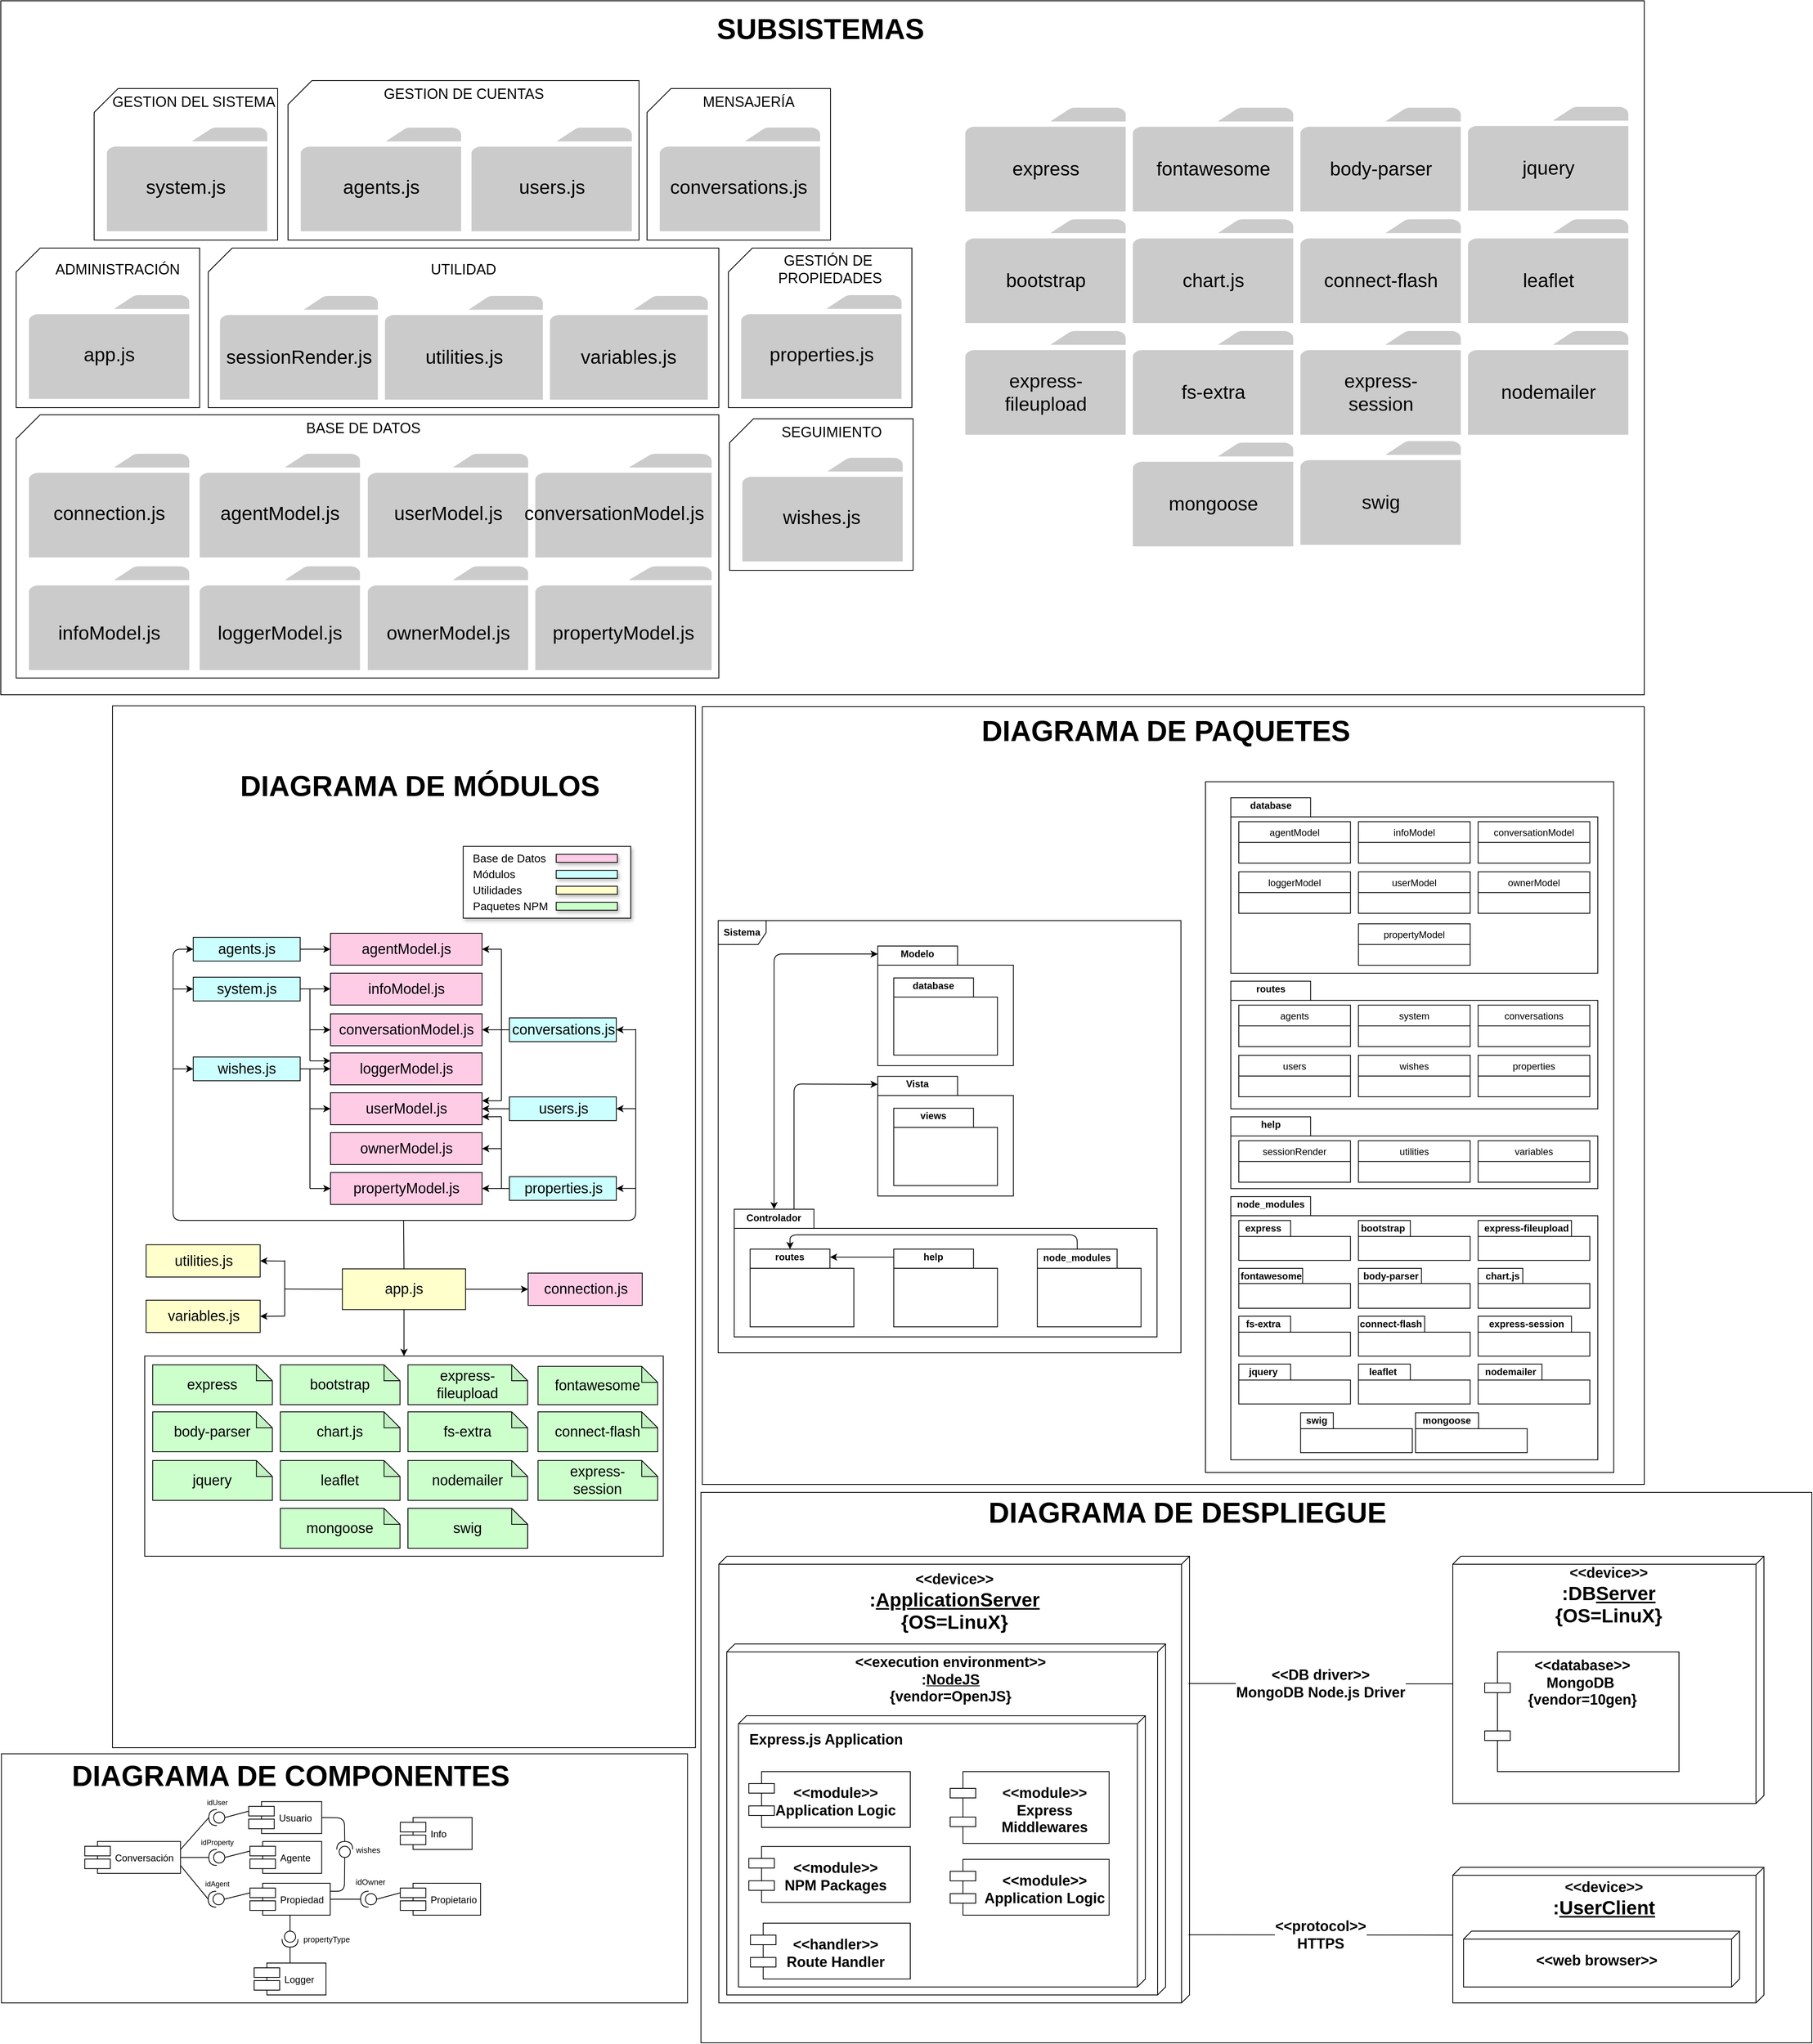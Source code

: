 <mxfile version="12.6.5" type="device"><diagram id="yXyMZjHoIQZuRrWlMwQW" name="Page-1"><mxGraphModel dx="-856" dy="-668" grid="1" gridSize="10" guides="1" tooltips="1" connect="1" arrows="1" fold="1" page="0" pageScale="1" pageWidth="827" pageHeight="1169" math="0" shadow="0"><root><mxCell id="0"/><mxCell id="1" parent="0"/><mxCell id="vBT-ffoHa6jZnHVb4aJO-16" value="" style="rounded=0;whiteSpace=wrap;html=1;fillColor=#FFFFFF;" vertex="1" parent="1"><mxGeometry x="2900" y="2793.91" width="730.75" height="1306.09" as="geometry"/></mxCell><mxCell id="8IEUNL_r-zNSnHQmhITA-381" value="" style="group" parent="1" vertex="1" connectable="0"><mxGeometry x="3660" y="3860" width="1370" height="610" as="geometry"/></mxCell><mxCell id="8IEUNL_r-zNSnHQmhITA-386" value="" style="rounded=0;whiteSpace=wrap;html=1;fillColor=#FFFFFF;" parent="8IEUNL_r-zNSnHQmhITA-381" vertex="1"><mxGeometry x="-22.36" y="-80" width="1392.36" height="690" as="geometry"/></mxCell><mxCell id="8IEUNL_r-zNSnHQmhITA-352" value="" style="verticalAlign=top;align=center;spacingTop=8;spacingLeft=2;spacingRight=12;shape=cube;size=10;direction=south;fontStyle=4;html=1;fillColor=#FFFFFF;" parent="8IEUNL_r-zNSnHQmhITA-381" vertex="1"><mxGeometry width="590" height="560" as="geometry"/></mxCell><mxCell id="8IEUNL_r-zNSnHQmhITA-353" value="&lt;font&gt;&lt;b&gt;&lt;font style=&quot;font-size: 18px&quot;&gt;&amp;lt;&amp;lt;device&amp;gt;&amp;gt;&lt;br&gt;&lt;/font&gt;&lt;span style=&quot;font-size: 24px&quot;&gt;:&lt;/span&gt;&lt;u style=&quot;font-size: 24px&quot;&gt;ApplicationServer&lt;/u&gt;&lt;br&gt;&lt;span style=&quot;font-size: 24px&quot;&gt;{OS=LinuX}&lt;/span&gt;&lt;/b&gt;&lt;br&gt;&lt;/font&gt;" style="text;html=1;align=center;verticalAlign=middle;resizable=0;points=[];autosize=1;" parent="8IEUNL_r-zNSnHQmhITA-381" vertex="1"><mxGeometry x="180" y="27.67" width="230" height="60" as="geometry"/></mxCell><mxCell id="8IEUNL_r-zNSnHQmhITA-354" value="" style="verticalAlign=top;align=center;spacingTop=8;spacingLeft=2;spacingRight=12;shape=cube;size=10;direction=south;fontStyle=4;html=1;fillColor=#FFFFFF;" parent="8IEUNL_r-zNSnHQmhITA-381" vertex="1"><mxGeometry x="10" y="110" width="550" height="440" as="geometry"/></mxCell><mxCell id="8IEUNL_r-zNSnHQmhITA-355" value="&lt;font&gt;&lt;font style=&quot;font-size: 18px&quot;&gt;&lt;b&gt;&lt;font&gt;&amp;lt;&amp;lt;execution environment&amp;gt;&amp;gt;&lt;br&gt;&lt;/font&gt;:&lt;u&gt;NodeJS&lt;/u&gt;&lt;br&gt;{vendor=OpenJS}&lt;/b&gt;&lt;/font&gt;&lt;br&gt;&lt;/font&gt;" style="text;html=1;align=center;verticalAlign=middle;resizable=0;points=[];autosize=1;" parent="8IEUNL_r-zNSnHQmhITA-381" vertex="1"><mxGeometry x="164.63" y="130" width="250" height="50" as="geometry"/></mxCell><mxCell id="8IEUNL_r-zNSnHQmhITA-356" value="" style="verticalAlign=top;align=center;spacingTop=8;spacingLeft=2;spacingRight=12;shape=cube;size=10;direction=south;fontStyle=4;html=1;fillColor=#FFFFFF;" parent="8IEUNL_r-zNSnHQmhITA-381" vertex="1"><mxGeometry x="24.63" y="200" width="510" height="340" as="geometry"/></mxCell><mxCell id="8IEUNL_r-zNSnHQmhITA-357" value="&lt;font&gt;&lt;span style=&quot;font-size: 18px&quot;&gt;&lt;b&gt;Express.js Application&lt;/b&gt;&lt;/span&gt;&lt;br&gt;&lt;/font&gt;" style="text;html=1;align=center;verticalAlign=middle;resizable=0;points=[];autosize=1;" parent="8IEUNL_r-zNSnHQmhITA-381" vertex="1"><mxGeometry x="29" y="220" width="210" height="20" as="geometry"/></mxCell><mxCell id="8IEUNL_r-zNSnHQmhITA-362" value="" style="shape=component;align=left;spacingLeft=36;fillColor=#FFFFFF;" parent="8IEUNL_r-zNSnHQmhITA-381" vertex="1"><mxGeometry x="37.62" y="270" width="202.38" height="70" as="geometry"/></mxCell><mxCell id="8IEUNL_r-zNSnHQmhITA-363" value="&lt;span style=&quot;font-size: 18px&quot;&gt;&lt;b&gt;&amp;lt;&amp;lt;module&amp;gt;&amp;gt;&lt;br&gt;Application Logic&lt;/b&gt;&lt;/span&gt;" style="text;html=1;align=center;" parent="8IEUNL_r-zNSnHQmhITA-381" vertex="1"><mxGeometry x="68.11" y="280" width="155.28" height="30" as="geometry"/></mxCell><mxCell id="8IEUNL_r-zNSnHQmhITA-364" value="" style="shape=component;align=left;spacingLeft=36;fillColor=#FFFFFF;" parent="8IEUNL_r-zNSnHQmhITA-381" vertex="1"><mxGeometry x="290" y="270" width="199.25" height="90" as="geometry"/></mxCell><mxCell id="8IEUNL_r-zNSnHQmhITA-365" value="&lt;span style=&quot;font-size: 18px&quot;&gt;&lt;b&gt;&amp;lt;&amp;lt;module&amp;gt;&amp;gt;&lt;br&gt;Express &lt;br&gt;Middlewares&lt;/b&gt;&lt;br&gt;&lt;/span&gt;" style="text;html=1;align=center;" parent="8IEUNL_r-zNSnHQmhITA-381" vertex="1"><mxGeometry x="330.0" y="280" width="155.28" height="30" as="geometry"/></mxCell><mxCell id="8IEUNL_r-zNSnHQmhITA-366" value="" style="shape=component;align=left;spacingLeft=36;fillColor=#FFFFFF;" parent="8IEUNL_r-zNSnHQmhITA-381" vertex="1"><mxGeometry x="290" y="380" width="199.25" height="70" as="geometry"/></mxCell><mxCell id="8IEUNL_r-zNSnHQmhITA-367" value="&lt;span style=&quot;font-size: 18px&quot;&gt;&lt;b&gt;&amp;lt;&amp;lt;module&amp;gt;&amp;gt;&lt;br&gt;Application Logic&lt;/b&gt;&lt;/span&gt;" style="text;html=1;align=center;" parent="8IEUNL_r-zNSnHQmhITA-381" vertex="1"><mxGeometry x="330.0" y="390" width="155.28" height="30" as="geometry"/></mxCell><mxCell id="8IEUNL_r-zNSnHQmhITA-370" value="" style="shape=component;align=left;spacingLeft=36;fillColor=#FFFFFF;" parent="8IEUNL_r-zNSnHQmhITA-381" vertex="1"><mxGeometry x="37.62" y="363.84" width="202.38" height="70" as="geometry"/></mxCell><mxCell id="8IEUNL_r-zNSnHQmhITA-371" value="&lt;span style=&quot;font-size: 18px&quot;&gt;&lt;b&gt;&amp;lt;&amp;lt;module&amp;gt;&amp;gt;&lt;br&gt;NPM Packages&lt;/b&gt;&lt;br&gt;&lt;/span&gt;" style="text;html=1;align=center;" parent="8IEUNL_r-zNSnHQmhITA-381" vertex="1"><mxGeometry x="68.11" y="373.84" width="155.28" height="30" as="geometry"/></mxCell><mxCell id="8IEUNL_r-zNSnHQmhITA-372" value="" style="shape=component;align=left;spacingLeft=36;fillColor=#FFFFFF;" parent="8IEUNL_r-zNSnHQmhITA-381" vertex="1"><mxGeometry x="39.63" y="460" width="200.37" height="70" as="geometry"/></mxCell><mxCell id="8IEUNL_r-zNSnHQmhITA-373" value="&lt;span style=&quot;font-size: 18px&quot;&gt;&lt;b&gt;&amp;lt;&amp;lt;handler&amp;gt;&amp;gt;&lt;br&gt;Route Handler&lt;/b&gt;&lt;br&gt;&lt;/span&gt;" style="text;html=1;align=center;" parent="8IEUNL_r-zNSnHQmhITA-381" vertex="1"><mxGeometry x="68.11" y="470" width="155.28" height="30" as="geometry"/></mxCell><mxCell id="8IEUNL_r-zNSnHQmhITA-336" value="" style="rounded=0;whiteSpace=wrap;html=1;fillColor=#FFFFFF;" parent="1" vertex="1"><mxGeometry x="2760.75" y="4107.67" width="860" height="312.33" as="geometry"/></mxCell><mxCell id="8IEUNL_r-zNSnHQmhITA-270" value="" style="rounded=0;whiteSpace=wrap;html=1;fillColor=#FFFFFF;" parent="1" vertex="1"><mxGeometry x="2760" y="1910" width="2060" height="870" as="geometry"/></mxCell><mxCell id="8IEUNL_r-zNSnHQmhITA-173" value="" style="rounded=0;whiteSpace=wrap;html=1;fillColor=#FFFFFF;" parent="1" vertex="1"><mxGeometry x="3639.25" y="2795" width="1180.75" height="975" as="geometry"/></mxCell><mxCell id="8IEUNL_r-zNSnHQmhITA-266" value="" style="rounded=0;whiteSpace=wrap;html=1;fillColor=#FFFFFF;" parent="1" vertex="1"><mxGeometry x="4270" y="2889.09" width="511.75" height="865.91" as="geometry"/></mxCell><mxCell id="qIXQX4aZwfCVxhJVNBYA-166" value="" style="pointerEvents=1;shadow=0;dashed=0;html=1;strokeColor=none;labelPosition=center;verticalLabelPosition=bottom;verticalAlign=top;outlineConnect=0;align=center;shape=mxgraph.office.concepts.folder;fillColor=#CCCBCB;" parent="1" vertex="1"><mxGeometry x="4599" y="2184" width="201" height="130.0" as="geometry"/></mxCell><mxCell id="qIXQX4aZwfCVxhJVNBYA-124" value="" style="group" parent="1" vertex="1" connectable="0"><mxGeometry x="3969" y="2044" width="201" height="130" as="geometry"/></mxCell><mxCell id="qIXQX4aZwfCVxhJVNBYA-125" value="" style="pointerEvents=1;shadow=0;dashed=0;html=1;strokeColor=none;labelPosition=center;verticalLabelPosition=bottom;verticalAlign=top;outlineConnect=0;align=center;shape=mxgraph.office.concepts.folder;fillColor=#CCCBCB;" parent="qIXQX4aZwfCVxhJVNBYA-124" vertex="1"><mxGeometry width="201" height="130.0" as="geometry"/></mxCell><mxCell id="qIXQX4aZwfCVxhJVNBYA-126" value="&lt;span style=&quot;font-size: 24px&quot;&gt;express&lt;/span&gt;" style="text;html=1;strokeColor=none;fillColor=none;align=center;verticalAlign=middle;whiteSpace=wrap;rounded=0;" parent="qIXQX4aZwfCVxhJVNBYA-124" vertex="1"><mxGeometry x="28.5" y="53.321" width="144" height="47.709" as="geometry"/></mxCell><mxCell id="qIXQX4aZwfCVxhJVNBYA-128" value="" style="group" parent="1" vertex="1" connectable="0"><mxGeometry x="4179" y="2044" width="201" height="130" as="geometry"/></mxCell><mxCell id="qIXQX4aZwfCVxhJVNBYA-129" value="" style="pointerEvents=1;shadow=0;dashed=0;html=1;strokeColor=none;labelPosition=center;verticalLabelPosition=bottom;verticalAlign=top;outlineConnect=0;align=center;shape=mxgraph.office.concepts.folder;fillColor=#CCCBCB;" parent="qIXQX4aZwfCVxhJVNBYA-128" vertex="1"><mxGeometry width="201" height="130.0" as="geometry"/></mxCell><mxCell id="qIXQX4aZwfCVxhJVNBYA-130" value="&lt;span style=&quot;font-size: 24px&quot;&gt;fontawesome&lt;/span&gt;" style="text;html=1;strokeColor=none;fillColor=none;align=center;verticalAlign=middle;whiteSpace=wrap;rounded=0;" parent="qIXQX4aZwfCVxhJVNBYA-128" vertex="1"><mxGeometry x="28.5" y="53.321" width="144" height="47.709" as="geometry"/></mxCell><mxCell id="qIXQX4aZwfCVxhJVNBYA-131" value="" style="group" parent="1" vertex="1" connectable="0"><mxGeometry x="4389" y="2044" width="201" height="130" as="geometry"/></mxCell><mxCell id="qIXQX4aZwfCVxhJVNBYA-132" value="" style="pointerEvents=1;shadow=0;dashed=0;html=1;strokeColor=none;labelPosition=center;verticalLabelPosition=bottom;verticalAlign=top;outlineConnect=0;align=center;shape=mxgraph.office.concepts.folder;fillColor=#CCCBCB;" parent="qIXQX4aZwfCVxhJVNBYA-131" vertex="1"><mxGeometry width="201" height="130.0" as="geometry"/></mxCell><mxCell id="qIXQX4aZwfCVxhJVNBYA-133" value="&lt;span style=&quot;font-size: 24px&quot;&gt;body-parser&lt;/span&gt;" style="text;html=1;strokeColor=none;fillColor=none;align=center;verticalAlign=middle;whiteSpace=wrap;rounded=0;" parent="qIXQX4aZwfCVxhJVNBYA-131" vertex="1"><mxGeometry x="28.5" y="53.321" width="144" height="47.709" as="geometry"/></mxCell><mxCell id="qIXQX4aZwfCVxhJVNBYA-144" value="" style="group" parent="1" vertex="1" connectable="0"><mxGeometry x="3969" y="2184" width="201" height="130" as="geometry"/></mxCell><mxCell id="qIXQX4aZwfCVxhJVNBYA-145" value="" style="pointerEvents=1;shadow=0;dashed=0;html=1;strokeColor=none;labelPosition=center;verticalLabelPosition=bottom;verticalAlign=top;outlineConnect=0;align=center;shape=mxgraph.office.concepts.folder;fillColor=#CCCBCB;" parent="qIXQX4aZwfCVxhJVNBYA-144" vertex="1"><mxGeometry width="201" height="130.0" as="geometry"/></mxCell><mxCell id="qIXQX4aZwfCVxhJVNBYA-146" value="&lt;span style=&quot;font-size: 24px&quot;&gt;bootstrap&lt;/span&gt;" style="text;html=1;strokeColor=none;fillColor=none;align=center;verticalAlign=middle;whiteSpace=wrap;rounded=0;" parent="qIXQX4aZwfCVxhJVNBYA-144" vertex="1"><mxGeometry x="28.5" y="53.321" width="144" height="47.709" as="geometry"/></mxCell><mxCell id="qIXQX4aZwfCVxhJVNBYA-147" value="" style="group" parent="1" vertex="1" connectable="0"><mxGeometry x="4179" y="2184" width="201" height="130" as="geometry"/></mxCell><mxCell id="qIXQX4aZwfCVxhJVNBYA-148" value="" style="pointerEvents=1;shadow=0;dashed=0;html=1;strokeColor=none;labelPosition=center;verticalLabelPosition=bottom;verticalAlign=top;outlineConnect=0;align=center;shape=mxgraph.office.concepts.folder;fillColor=#CCCBCB;" parent="qIXQX4aZwfCVxhJVNBYA-147" vertex="1"><mxGeometry width="201" height="130.0" as="geometry"/></mxCell><mxCell id="qIXQX4aZwfCVxhJVNBYA-149" value="&lt;span style=&quot;font-size: 24px&quot;&gt;chart.js&lt;/span&gt;" style="text;html=1;strokeColor=none;fillColor=none;align=center;verticalAlign=middle;whiteSpace=wrap;rounded=0;" parent="qIXQX4aZwfCVxhJVNBYA-147" vertex="1"><mxGeometry x="28.5" y="53.321" width="144" height="47.709" as="geometry"/></mxCell><mxCell id="qIXQX4aZwfCVxhJVNBYA-150" value="" style="group" parent="1" vertex="1" connectable="0"><mxGeometry x="4389" y="2184" width="201" height="130" as="geometry"/></mxCell><mxCell id="qIXQX4aZwfCVxhJVNBYA-151" value="" style="pointerEvents=1;shadow=0;dashed=0;html=1;strokeColor=none;labelPosition=center;verticalLabelPosition=bottom;verticalAlign=top;outlineConnect=0;align=center;shape=mxgraph.office.concepts.folder;fillColor=#CCCBCB;" parent="qIXQX4aZwfCVxhJVNBYA-150" vertex="1"><mxGeometry width="201" height="130.0" as="geometry"/></mxCell><mxCell id="qIXQX4aZwfCVxhJVNBYA-152" value="&lt;span style=&quot;font-size: 24px&quot;&gt;connect-flash&lt;/span&gt;" style="text;html=1;strokeColor=none;fillColor=none;align=center;verticalAlign=middle;whiteSpace=wrap;rounded=0;" parent="qIXQX4aZwfCVxhJVNBYA-150" vertex="1"><mxGeometry x="24.75" y="53.32" width="151.5" height="47.71" as="geometry"/></mxCell><mxCell id="qIXQX4aZwfCVxhJVNBYA-156" value="" style="group" parent="1" vertex="1" connectable="0"><mxGeometry x="4179" y="2324" width="201" height="130" as="geometry"/></mxCell><mxCell id="qIXQX4aZwfCVxhJVNBYA-157" value="" style="pointerEvents=1;shadow=0;dashed=0;html=1;strokeColor=none;labelPosition=center;verticalLabelPosition=bottom;verticalAlign=top;outlineConnect=0;align=center;shape=mxgraph.office.concepts.folder;fillColor=#CCCBCB;" parent="qIXQX4aZwfCVxhJVNBYA-156" vertex="1"><mxGeometry width="201" height="130.0" as="geometry"/></mxCell><mxCell id="qIXQX4aZwfCVxhJVNBYA-158" value="&lt;span style=&quot;font-size: 24px&quot;&gt;fs-extra&lt;/span&gt;" style="text;html=1;strokeColor=none;fillColor=none;align=center;verticalAlign=middle;whiteSpace=wrap;rounded=0;" parent="qIXQX4aZwfCVxhJVNBYA-156" vertex="1"><mxGeometry x="28.5" y="53.321" width="144" height="47.709" as="geometry"/></mxCell><mxCell id="qIXQX4aZwfCVxhJVNBYA-159" value="" style="group" parent="1" vertex="1" connectable="0"><mxGeometry x="4389" y="2324" width="201" height="130" as="geometry"/></mxCell><mxCell id="qIXQX4aZwfCVxhJVNBYA-160" value="" style="pointerEvents=1;shadow=0;dashed=0;html=1;strokeColor=none;labelPosition=center;verticalLabelPosition=bottom;verticalAlign=top;outlineConnect=0;align=center;shape=mxgraph.office.concepts.folder;fillColor=#CCCBCB;" parent="qIXQX4aZwfCVxhJVNBYA-159" vertex="1"><mxGeometry width="201" height="130.0" as="geometry"/></mxCell><mxCell id="qIXQX4aZwfCVxhJVNBYA-161" value="&lt;span style=&quot;font-size: 24px&quot;&gt;express-session&lt;/span&gt;" style="text;html=1;strokeColor=none;fillColor=none;align=center;verticalAlign=middle;whiteSpace=wrap;rounded=0;" parent="qIXQX4aZwfCVxhJVNBYA-159" vertex="1"><mxGeometry x="28.5" y="53.321" width="144" height="47.709" as="geometry"/></mxCell><mxCell id="qIXQX4aZwfCVxhJVNBYA-165" value="" style="group" parent="1" vertex="1" connectable="0"><mxGeometry x="4590" y="2184" width="201" height="130" as="geometry"/></mxCell><mxCell id="qIXQX4aZwfCVxhJVNBYA-176" value="" style="group" parent="qIXQX4aZwfCVxhJVNBYA-165" vertex="1" connectable="0"><mxGeometry width="201" height="130.0" as="geometry"/></mxCell><mxCell id="qIXQX4aZwfCVxhJVNBYA-167" value="&lt;span style=&quot;font-size: 24px&quot;&gt;leaflet&lt;/span&gt;" style="text;html=1;strokeColor=none;fillColor=none;align=center;verticalAlign=middle;whiteSpace=wrap;rounded=0;" parent="qIXQX4aZwfCVxhJVNBYA-176" vertex="1"><mxGeometry x="37.5" y="53.321" width="144" height="47.709" as="geometry"/></mxCell><mxCell id="qIXQX4aZwfCVxhJVNBYA-171" value="" style="group" parent="1" vertex="1" connectable="0"><mxGeometry x="4389" y="2462" width="201" height="130" as="geometry"/></mxCell><mxCell id="qIXQX4aZwfCVxhJVNBYA-172" value="" style="pointerEvents=1;shadow=0;dashed=0;html=1;strokeColor=none;labelPosition=center;verticalLabelPosition=bottom;verticalAlign=top;outlineConnect=0;align=center;shape=mxgraph.office.concepts.folder;fillColor=#CCCBCB;" parent="qIXQX4aZwfCVxhJVNBYA-171" vertex="1"><mxGeometry width="201" height="130.0" as="geometry"/></mxCell><mxCell id="qIXQX4aZwfCVxhJVNBYA-173" value="&lt;span style=&quot;font-size: 24px&quot;&gt;swig&lt;/span&gt;" style="text;html=1;strokeColor=none;fillColor=none;align=center;verticalAlign=middle;whiteSpace=wrap;rounded=0;" parent="qIXQX4aZwfCVxhJVNBYA-171" vertex="1"><mxGeometry x="28.5" y="53.321" width="144" height="47.709" as="geometry"/></mxCell><mxCell id="qIXQX4aZwfCVxhJVNBYA-175" value="" style="group" parent="1" vertex="1" connectable="0"><mxGeometry x="4599" y="2043" width="201" height="130" as="geometry"/></mxCell><mxCell id="qIXQX4aZwfCVxhJVNBYA-162" value="" style="group" parent="qIXQX4aZwfCVxhJVNBYA-175" vertex="1" connectable="0"><mxGeometry width="201" height="130" as="geometry"/></mxCell><mxCell id="qIXQX4aZwfCVxhJVNBYA-163" value="" style="pointerEvents=1;shadow=0;dashed=0;html=1;strokeColor=none;labelPosition=center;verticalLabelPosition=bottom;verticalAlign=top;outlineConnect=0;align=center;shape=mxgraph.office.concepts.folder;fillColor=#CCCBCB;" parent="qIXQX4aZwfCVxhJVNBYA-162" vertex="1"><mxGeometry width="201" height="130.0" as="geometry"/></mxCell><mxCell id="qIXQX4aZwfCVxhJVNBYA-164" value="&lt;span style=&quot;font-size: 24px&quot;&gt;jquery&lt;/span&gt;" style="text;html=1;strokeColor=none;fillColor=none;align=center;verticalAlign=middle;whiteSpace=wrap;rounded=0;" parent="qIXQX4aZwfCVxhJVNBYA-162" vertex="1"><mxGeometry x="28.5" y="53.321" width="144" height="47.709" as="geometry"/></mxCell><mxCell id="qIXQX4aZwfCVxhJVNBYA-177" value="" style="group" parent="1" vertex="1" connectable="0"><mxGeometry x="4599" y="2324" width="201" height="130" as="geometry"/></mxCell><mxCell id="qIXQX4aZwfCVxhJVNBYA-168" value="" style="group" parent="qIXQX4aZwfCVxhJVNBYA-177" vertex="1" connectable="0"><mxGeometry width="201" height="130" as="geometry"/></mxCell><mxCell id="qIXQX4aZwfCVxhJVNBYA-169" value="" style="pointerEvents=1;shadow=0;dashed=0;html=1;strokeColor=none;labelPosition=center;verticalLabelPosition=bottom;verticalAlign=top;outlineConnect=0;align=center;shape=mxgraph.office.concepts.folder;fillColor=#CCCBCB;" parent="qIXQX4aZwfCVxhJVNBYA-168" vertex="1"><mxGeometry width="201" height="130.0" as="geometry"/></mxCell><mxCell id="qIXQX4aZwfCVxhJVNBYA-170" value="&lt;span style=&quot;font-size: 24px&quot;&gt;nodemailer&lt;/span&gt;" style="text;html=1;strokeColor=none;fillColor=none;align=center;verticalAlign=middle;whiteSpace=wrap;rounded=0;" parent="qIXQX4aZwfCVxhJVNBYA-168" vertex="1"><mxGeometry x="28.5" y="53.321" width="144" height="47.709" as="geometry"/></mxCell><mxCell id="qIXQX4aZwfCVxhJVNBYA-154" value="" style="pointerEvents=1;shadow=0;dashed=0;html=1;strokeColor=none;labelPosition=center;verticalLabelPosition=bottom;verticalAlign=top;outlineConnect=0;align=center;shape=mxgraph.office.concepts.folder;fillColor=#CCCBCB;" parent="1" vertex="1"><mxGeometry x="3969" y="2324" width="201" height="130.0" as="geometry"/></mxCell><mxCell id="qIXQX4aZwfCVxhJVNBYA-155" value="&lt;span style=&quot;font-size: 24px&quot;&gt;express-fileupload&lt;/span&gt;" style="text;html=1;strokeColor=none;fillColor=none;align=center;verticalAlign=middle;whiteSpace=wrap;rounded=0;" parent="1" vertex="1"><mxGeometry x="3997.5" y="2377.321" width="144" height="47.709" as="geometry"/></mxCell><mxCell id="qIXQX4aZwfCVxhJVNBYA-286" value="" style="group" parent="1" vertex="1" connectable="0"><mxGeometry x="3673.5" y="2434" width="230" height="190" as="geometry"/></mxCell><mxCell id="qIXQX4aZwfCVxhJVNBYA-193" value="" style="group" parent="qIXQX4aZwfCVxhJVNBYA-286" vertex="1" connectable="0"><mxGeometry width="230" height="190" as="geometry"/></mxCell><mxCell id="qIXQX4aZwfCVxhJVNBYA-91" value="" style="shape=card;whiteSpace=wrap;html=1;" parent="qIXQX4aZwfCVxhJVNBYA-193" vertex="1"><mxGeometry width="230" height="190" as="geometry"/></mxCell><mxCell id="qIXQX4aZwfCVxhJVNBYA-92" value="&lt;font style=&quot;font-size: 18px&quot;&gt;SEGUIMIENTO&lt;/font&gt;" style="text;html=1;strokeColor=none;fillColor=none;align=center;verticalAlign=middle;whiteSpace=wrap;rounded=0;" parent="qIXQX4aZwfCVxhJVNBYA-193" vertex="1"><mxGeometry x="25" width="205" height="33" as="geometry"/></mxCell><mxCell id="qIXQX4aZwfCVxhJVNBYA-93" value="" style="pointerEvents=1;shadow=0;dashed=0;html=1;strokeColor=none;labelPosition=center;verticalLabelPosition=bottom;verticalAlign=top;outlineConnect=0;align=center;shape=mxgraph.office.concepts.folder;fillColor=#CCCBCB;" parent="qIXQX4aZwfCVxhJVNBYA-193" vertex="1"><mxGeometry x="16" y="48.86" width="201" height="130.0" as="geometry"/></mxCell><mxCell id="qIXQX4aZwfCVxhJVNBYA-94" value="&lt;span style=&quot;font-size: 24px&quot;&gt;wishes.js&lt;/span&gt;" style="text;html=1;strokeColor=none;fillColor=none;align=center;verticalAlign=middle;whiteSpace=wrap;rounded=0;" parent="qIXQX4aZwfCVxhJVNBYA-193" vertex="1"><mxGeometry x="43" y="100.141" width="144" height="47.709" as="geometry"/></mxCell><mxCell id="qIXQX4aZwfCVxhJVNBYA-287" value="" style="group" parent="1" vertex="1" connectable="0"><mxGeometry x="2877" y="2020" width="230" height="190" as="geometry"/></mxCell><mxCell id="qIXQX4aZwfCVxhJVNBYA-192" value="" style="group" parent="qIXQX4aZwfCVxhJVNBYA-287" vertex="1" connectable="0"><mxGeometry width="230" height="190" as="geometry"/></mxCell><mxCell id="qIXQX4aZwfCVxhJVNBYA-95" value="" style="shape=card;whiteSpace=wrap;html=1;" parent="qIXQX4aZwfCVxhJVNBYA-192" vertex="1"><mxGeometry width="230" height="190" as="geometry"/></mxCell><mxCell id="qIXQX4aZwfCVxhJVNBYA-96" value="&lt;font style=&quot;font-size: 18px&quot;&gt;GESTION DEL SISTEMA&lt;/font&gt;" style="text;html=1;strokeColor=none;fillColor=none;align=center;verticalAlign=middle;whiteSpace=wrap;rounded=0;" parent="qIXQX4aZwfCVxhJVNBYA-192" vertex="1"><mxGeometry x="20" width="210" height="33" as="geometry"/></mxCell><mxCell id="qIXQX4aZwfCVxhJVNBYA-97" value="" style="pointerEvents=1;shadow=0;dashed=0;html=1;strokeColor=none;labelPosition=center;verticalLabelPosition=bottom;verticalAlign=top;outlineConnect=0;align=center;shape=mxgraph.office.concepts.folder;fillColor=#CCCBCB;" parent="qIXQX4aZwfCVxhJVNBYA-192" vertex="1"><mxGeometry x="16" y="48.86" width="201" height="130.0" as="geometry"/></mxCell><mxCell id="qIXQX4aZwfCVxhJVNBYA-98" value="&lt;span style=&quot;font-size: 24px&quot;&gt;system.js&lt;/span&gt;" style="text;html=1;strokeColor=none;fillColor=none;align=center;verticalAlign=middle;whiteSpace=wrap;rounded=0;" parent="qIXQX4aZwfCVxhJVNBYA-192" vertex="1"><mxGeometry x="43" y="100.001" width="144" height="47.709" as="geometry"/></mxCell><mxCell id="qIXQX4aZwfCVxhJVNBYA-288" value="" style="group" parent="1" vertex="1" connectable="0"><mxGeometry x="3570" y="2020" width="230" height="190" as="geometry"/></mxCell><mxCell id="qIXQX4aZwfCVxhJVNBYA-191" value="" style="group" parent="qIXQX4aZwfCVxhJVNBYA-288" vertex="1" connectable="0"><mxGeometry width="230" height="190" as="geometry"/></mxCell><mxCell id="qIXQX4aZwfCVxhJVNBYA-87" value="" style="shape=card;whiteSpace=wrap;html=1;" parent="qIXQX4aZwfCVxhJVNBYA-191" vertex="1"><mxGeometry width="230" height="190" as="geometry"/></mxCell><mxCell id="qIXQX4aZwfCVxhJVNBYA-88" value="&lt;font style=&quot;font-size: 18px&quot;&gt;MENSAJERÍA&lt;/font&gt;" style="text;html=1;strokeColor=none;fillColor=none;align=center;verticalAlign=middle;whiteSpace=wrap;rounded=0;" parent="qIXQX4aZwfCVxhJVNBYA-191" vertex="1"><mxGeometry x="25" width="205" height="33" as="geometry"/></mxCell><mxCell id="qIXQX4aZwfCVxhJVNBYA-89" value="" style="pointerEvents=1;shadow=0;dashed=0;html=1;strokeColor=none;labelPosition=center;verticalLabelPosition=bottom;verticalAlign=top;outlineConnect=0;align=center;shape=mxgraph.office.concepts.folder;fillColor=#CCCBCB;" parent="qIXQX4aZwfCVxhJVNBYA-191" vertex="1"><mxGeometry x="16" y="48.86" width="201" height="130.0" as="geometry"/></mxCell><mxCell id="qIXQX4aZwfCVxhJVNBYA-99" value="&lt;span style=&quot;font-size: 24px&quot;&gt;conversations.js&lt;/span&gt;" style="text;html=1;strokeColor=none;fillColor=none;align=center;verticalAlign=middle;whiteSpace=wrap;rounded=0;" parent="qIXQX4aZwfCVxhJVNBYA-191" vertex="1"><mxGeometry x="43" y="100.001" width="144" height="47.709" as="geometry"/></mxCell><mxCell id="qIXQX4aZwfCVxhJVNBYA-492" value="" style="group" parent="1" vertex="1" connectable="0"><mxGeometry x="2779.25" y="2220" width="230" height="200" as="geometry"/></mxCell><mxCell id="qIXQX4aZwfCVxhJVNBYA-493" value="" style="group" parent="qIXQX4aZwfCVxhJVNBYA-492" vertex="1" connectable="0"><mxGeometry width="230" height="200" as="geometry"/></mxCell><mxCell id="qIXQX4aZwfCVxhJVNBYA-494" value="" style="group" parent="qIXQX4aZwfCVxhJVNBYA-493" vertex="1" connectable="0"><mxGeometry width="230" height="200" as="geometry"/></mxCell><mxCell id="qIXQX4aZwfCVxhJVNBYA-495" value="" style="shape=card;whiteSpace=wrap;html=1;" parent="qIXQX4aZwfCVxhJVNBYA-494" vertex="1"><mxGeometry width="230" height="200" as="geometry"/></mxCell><mxCell id="qIXQX4aZwfCVxhJVNBYA-496" value="&lt;span style=&quot;font-size: 18px&quot;&gt;ADMINISTRACIÓN&lt;br&gt;&lt;/span&gt;" style="text;html=1;strokeColor=none;fillColor=none;align=center;verticalAlign=middle;whiteSpace=wrap;rounded=0;" parent="qIXQX4aZwfCVxhJVNBYA-494" vertex="1"><mxGeometry x="25" y="10" width="205" height="33" as="geometry"/></mxCell><mxCell id="qIXQX4aZwfCVxhJVNBYA-497" value="" style="pointerEvents=1;shadow=0;dashed=0;html=1;strokeColor=none;labelPosition=center;verticalLabelPosition=bottom;verticalAlign=top;outlineConnect=0;align=center;shape=mxgraph.office.concepts.folder;fillColor=#CCCBCB;" parent="qIXQX4aZwfCVxhJVNBYA-494" vertex="1"><mxGeometry x="16" y="59" width="201" height="130.0" as="geometry"/></mxCell><mxCell id="qIXQX4aZwfCVxhJVNBYA-498" value="&lt;span style=&quot;font-size: 24px&quot;&gt;app.js&lt;/span&gt;" style="text;html=1;strokeColor=none;fillColor=none;align=center;verticalAlign=middle;whiteSpace=wrap;rounded=0;" parent="qIXQX4aZwfCVxhJVNBYA-494" vertex="1"><mxGeometry x="44.5" y="110.001" width="144" height="47.709" as="geometry"/></mxCell><mxCell id="qIXQX4aZwfCVxhJVNBYA-499" value="" style="group" parent="1" vertex="1" connectable="0"><mxGeometry x="3020" y="2220" width="640" height="200" as="geometry"/></mxCell><mxCell id="qIXQX4aZwfCVxhJVNBYA-77" value="" style="shape=card;whiteSpace=wrap;html=1;" parent="qIXQX4aZwfCVxhJVNBYA-499" vertex="1"><mxGeometry width="640" height="200" as="geometry"/></mxCell><mxCell id="qIXQX4aZwfCVxhJVNBYA-51" value="&lt;font style=&quot;font-size: 18px&quot;&gt;UTILIDAD&lt;/font&gt;" style="text;html=1;strokeColor=none;fillColor=none;align=center;verticalAlign=middle;whiteSpace=wrap;rounded=0;" parent="qIXQX4aZwfCVxhJVNBYA-499" vertex="1"><mxGeometry x="201.846" y="10" width="236.308" height="33" as="geometry"/></mxCell><mxCell id="qIXQX4aZwfCVxhJVNBYA-63" value="" style="pointerEvents=1;shadow=0;dashed=0;html=1;strokeColor=none;labelPosition=center;verticalLabelPosition=bottom;verticalAlign=top;outlineConnect=0;align=center;shape=mxgraph.office.concepts.folder;fillColor=#CCCBCB;" parent="qIXQX4aZwfCVxhJVNBYA-499" vertex="1"><mxGeometry x="221.538" y="60" width="197.908" height="130.0" as="geometry"/></mxCell><mxCell id="qIXQX4aZwfCVxhJVNBYA-64" value="&lt;span style=&quot;font-size: 24px&quot;&gt;utilities.js&lt;/span&gt;" style="text;html=1;strokeColor=none;fillColor=none;align=center;verticalAlign=middle;whiteSpace=wrap;rounded=0;" parent="qIXQX4aZwfCVxhJVNBYA-499" vertex="1"><mxGeometry x="249.6" y="113.001" width="141.785" height="47.709" as="geometry"/></mxCell><mxCell id="qIXQX4aZwfCVxhJVNBYA-52" value="" style="group" parent="qIXQX4aZwfCVxhJVNBYA-499" vertex="1" connectable="0"><mxGeometry x="14.769" y="60" width="197.908" height="130" as="geometry"/></mxCell><mxCell id="qIXQX4aZwfCVxhJVNBYA-53" value="" style="pointerEvents=1;shadow=0;dashed=0;html=1;strokeColor=none;labelPosition=center;verticalLabelPosition=bottom;verticalAlign=top;outlineConnect=0;align=center;shape=mxgraph.office.concepts.folder;fillColor=#CCCBCB;" parent="qIXQX4aZwfCVxhJVNBYA-52" vertex="1"><mxGeometry width="197.908" height="130.0" as="geometry"/></mxCell><mxCell id="qIXQX4aZwfCVxhJVNBYA-54" value="&lt;span style=&quot;font-size: 24px&quot;&gt;sessionRender.js&lt;/span&gt;" style="text;html=1;strokeColor=none;fillColor=none;align=center;verticalAlign=middle;whiteSpace=wrap;rounded=0;" parent="qIXQX4aZwfCVxhJVNBYA-52" vertex="1"><mxGeometry x="28.062" y="53.321" width="141.785" height="47.709" as="geometry"/></mxCell><mxCell id="qIXQX4aZwfCVxhJVNBYA-71" value="" style="group" parent="qIXQX4aZwfCVxhJVNBYA-499" vertex="1" connectable="0"><mxGeometry x="428.308" y="60" width="197.908" height="130" as="geometry"/></mxCell><mxCell id="qIXQX4aZwfCVxhJVNBYA-72" value="" style="pointerEvents=1;shadow=0;dashed=0;html=1;strokeColor=none;labelPosition=center;verticalLabelPosition=bottom;verticalAlign=top;outlineConnect=0;align=center;shape=mxgraph.office.concepts.folder;fillColor=#CCCBCB;" parent="qIXQX4aZwfCVxhJVNBYA-71" vertex="1"><mxGeometry width="197.908" height="130.0" as="geometry"/></mxCell><mxCell id="qIXQX4aZwfCVxhJVNBYA-73" value="&lt;span style=&quot;font-size: 24px&quot;&gt;variables.js&lt;/span&gt;" style="text;html=1;strokeColor=none;fillColor=none;align=center;verticalAlign=middle;whiteSpace=wrap;rounded=0;" parent="qIXQX4aZwfCVxhJVNBYA-71" vertex="1"><mxGeometry x="28.062" y="53.321" width="141.785" height="47.709" as="geometry"/></mxCell><mxCell id="qIXQX4aZwfCVxhJVNBYA-500" value="" style="group" parent="1" vertex="1" connectable="0"><mxGeometry x="3120" y="2010" width="440" height="200" as="geometry"/></mxCell><mxCell id="qIXQX4aZwfCVxhJVNBYA-101" value="" style="shape=card;whiteSpace=wrap;html=1;" parent="qIXQX4aZwfCVxhJVNBYA-500" vertex="1"><mxGeometry width="440" height="200" as="geometry"/></mxCell><mxCell id="qIXQX4aZwfCVxhJVNBYA-102" value="&lt;font style=&quot;font-size: 18px&quot;&gt;GESTION DE CUENTAS&lt;/font&gt;" style="text;html=1;strokeColor=none;fillColor=none;align=center;verticalAlign=middle;whiteSpace=wrap;rounded=0;" parent="qIXQX4aZwfCVxhJVNBYA-500" vertex="1"><mxGeometry x="117.5" width="205" height="33" as="geometry"/></mxCell><mxCell id="qIXQX4aZwfCVxhJVNBYA-103" value="" style="pointerEvents=1;shadow=0;dashed=0;html=1;strokeColor=none;labelPosition=center;verticalLabelPosition=bottom;verticalAlign=top;outlineConnect=0;align=center;shape=mxgraph.office.concepts.folder;fillColor=#CCCBCB;" parent="qIXQX4aZwfCVxhJVNBYA-500" vertex="1"><mxGeometry x="16" y="59" width="201" height="130.0" as="geometry"/></mxCell><mxCell id="qIXQX4aZwfCVxhJVNBYA-104" value="&lt;span style=&quot;font-size: 24px&quot;&gt;agents.js&lt;/span&gt;" style="text;html=1;strokeColor=none;fillColor=none;align=center;verticalAlign=middle;whiteSpace=wrap;rounded=0;" parent="qIXQX4aZwfCVxhJVNBYA-500" vertex="1"><mxGeometry x="44.5" y="110.001" width="144" height="47.709" as="geometry"/></mxCell><mxCell id="qIXQX4aZwfCVxhJVNBYA-107" value="" style="pointerEvents=1;shadow=0;dashed=0;html=1;strokeColor=none;labelPosition=center;verticalLabelPosition=bottom;verticalAlign=top;outlineConnect=0;align=center;shape=mxgraph.office.concepts.folder;fillColor=#CCCBCB;" parent="qIXQX4aZwfCVxhJVNBYA-500" vertex="1"><mxGeometry x="230" y="59" width="201" height="130.0" as="geometry"/></mxCell><mxCell id="qIXQX4aZwfCVxhJVNBYA-108" value="&lt;span style=&quot;font-size: 24px&quot;&gt;users.js&lt;/span&gt;" style="text;html=1;strokeColor=none;fillColor=none;align=center;verticalAlign=middle;whiteSpace=wrap;rounded=0;" parent="qIXQX4aZwfCVxhJVNBYA-500" vertex="1"><mxGeometry x="258.5" y="110.001" width="144" height="47.709" as="geometry"/></mxCell><mxCell id="qIXQX4aZwfCVxhJVNBYA-285" value="" style="group" parent="1" vertex="1" connectable="0"><mxGeometry x="3672" y="2220" width="230" height="200" as="geometry"/></mxCell><mxCell id="qIXQX4aZwfCVxhJVNBYA-194" value="" style="group" parent="qIXQX4aZwfCVxhJVNBYA-285" vertex="1" connectable="0"><mxGeometry width="230" height="200" as="geometry"/></mxCell><mxCell id="qIXQX4aZwfCVxhJVNBYA-118" value="" style="group" parent="qIXQX4aZwfCVxhJVNBYA-194" vertex="1" connectable="0"><mxGeometry width="230" height="200" as="geometry"/></mxCell><mxCell id="qIXQX4aZwfCVxhJVNBYA-111" value="" style="shape=card;whiteSpace=wrap;html=1;" parent="qIXQX4aZwfCVxhJVNBYA-118" vertex="1"><mxGeometry width="230" height="200" as="geometry"/></mxCell><mxCell id="qIXQX4aZwfCVxhJVNBYA-112" value="&lt;span style=&quot;font-size: 18px&quot;&gt;GESTIÓN DE&amp;nbsp;&lt;br&gt;PROPIEDADES&lt;br&gt;&lt;/span&gt;" style="text;html=1;strokeColor=none;fillColor=none;align=center;verticalAlign=middle;whiteSpace=wrap;rounded=0;" parent="qIXQX4aZwfCVxhJVNBYA-118" vertex="1"><mxGeometry x="25" y="10" width="205" height="33" as="geometry"/></mxCell><mxCell id="qIXQX4aZwfCVxhJVNBYA-113" value="" style="pointerEvents=1;shadow=0;dashed=0;html=1;strokeColor=none;labelPosition=center;verticalLabelPosition=bottom;verticalAlign=top;outlineConnect=0;align=center;shape=mxgraph.office.concepts.folder;fillColor=#CCCBCB;" parent="qIXQX4aZwfCVxhJVNBYA-118" vertex="1"><mxGeometry x="16" y="59" width="201" height="130.0" as="geometry"/></mxCell><mxCell id="qIXQX4aZwfCVxhJVNBYA-114" value="&lt;span style=&quot;font-size: 24px&quot;&gt;properties.js&lt;/span&gt;" style="text;html=1;strokeColor=none;fillColor=none;align=center;verticalAlign=middle;whiteSpace=wrap;rounded=0;" parent="qIXQX4aZwfCVxhJVNBYA-118" vertex="1"><mxGeometry x="44.5" y="110.001" width="144" height="47.709" as="geometry"/></mxCell><mxCell id="qIXQX4aZwfCVxhJVNBYA-2" value="" style="shape=card;whiteSpace=wrap;html=1;" parent="1" vertex="1"><mxGeometry x="2779.25" y="2429" width="880.75" height="330" as="geometry"/></mxCell><mxCell id="qIXQX4aZwfCVxhJVNBYA-6" value="&lt;font style=&quot;font-size: 18px&quot;&gt;BASE DE DATOS&lt;/font&gt;" style="text;html=1;strokeColor=none;fillColor=none;align=center;verticalAlign=middle;whiteSpace=wrap;rounded=0;" parent="1" vertex="1"><mxGeometry x="3111.75" y="2429" width="205" height="33" as="geometry"/></mxCell><mxCell id="qIXQX4aZwfCVxhJVNBYA-83" value="" style="pointerEvents=1;shadow=0;dashed=0;html=1;strokeColor=none;labelPosition=center;verticalLabelPosition=bottom;verticalAlign=top;outlineConnect=0;align=center;shape=mxgraph.office.concepts.folder;fillColor=#CCCBCB;" parent="1" vertex="1"><mxGeometry x="2795.25" y="2477.86" width="201" height="130.0" as="geometry"/></mxCell><mxCell id="qIXQX4aZwfCVxhJVNBYA-86" value="&lt;span style=&quot;font-size: 24px&quot;&gt;connection.js&lt;/span&gt;" style="text;html=1;strokeColor=none;fillColor=none;align=center;verticalAlign=middle;whiteSpace=wrap;rounded=0;" parent="1" vertex="1"><mxGeometry x="2823.75" y="2529.141" width="144" height="47.709" as="geometry"/></mxCell><mxCell id="cRrca0z5f_NcKiryhzIJ-1" value="" style="pointerEvents=1;shadow=0;dashed=0;html=1;strokeColor=none;labelPosition=center;verticalLabelPosition=bottom;verticalAlign=top;outlineConnect=0;align=center;shape=mxgraph.office.concepts.folder;fillColor=#CCCBCB;" parent="1" vertex="1"><mxGeometry x="3009.25" y="2477.86" width="201" height="130.0" as="geometry"/></mxCell><mxCell id="cRrca0z5f_NcKiryhzIJ-3" value="" style="pointerEvents=1;shadow=0;dashed=0;html=1;strokeColor=none;labelPosition=center;verticalLabelPosition=bottom;verticalAlign=top;outlineConnect=0;align=center;shape=mxgraph.office.concepts.folder;fillColor=#CCCBCB;" parent="1" vertex="1"><mxGeometry x="3220" y="2477.86" width="201" height="130.0" as="geometry"/></mxCell><mxCell id="cRrca0z5f_NcKiryhzIJ-4" value="" style="pointerEvents=1;shadow=0;dashed=0;html=1;strokeColor=none;labelPosition=center;verticalLabelPosition=bottom;verticalAlign=top;outlineConnect=0;align=center;shape=mxgraph.office.concepts.folder;fillColor=#CCCBCB;" parent="1" vertex="1"><mxGeometry x="3430" y="2477.86" width="221" height="130" as="geometry"/></mxCell><mxCell id="cRrca0z5f_NcKiryhzIJ-9" value="" style="pointerEvents=1;shadow=0;dashed=0;html=1;strokeColor=none;labelPosition=center;verticalLabelPosition=bottom;verticalAlign=top;outlineConnect=0;align=center;shape=mxgraph.office.concepts.folder;fillColor=#CCCBCB;" parent="1" vertex="1"><mxGeometry x="2795.25" y="2619" width="201" height="130.0" as="geometry"/></mxCell><mxCell id="cRrca0z5f_NcKiryhzIJ-10" value="" style="pointerEvents=1;shadow=0;dashed=0;html=1;strokeColor=none;labelPosition=center;verticalLabelPosition=bottom;verticalAlign=top;outlineConnect=0;align=center;shape=mxgraph.office.concepts.folder;fillColor=#CCCBCB;" parent="1" vertex="1"><mxGeometry x="3009.25" y="2619" width="201" height="130.0" as="geometry"/></mxCell><mxCell id="cRrca0z5f_NcKiryhzIJ-11" value="" style="pointerEvents=1;shadow=0;dashed=0;html=1;strokeColor=none;labelPosition=center;verticalLabelPosition=bottom;verticalAlign=top;outlineConnect=0;align=center;shape=mxgraph.office.concepts.folder;fillColor=#CCCBCB;" parent="1" vertex="1"><mxGeometry x="3220" y="2619" width="201" height="130.0" as="geometry"/></mxCell><mxCell id="cRrca0z5f_NcKiryhzIJ-12" value="" style="pointerEvents=1;shadow=0;dashed=0;html=1;strokeColor=none;labelPosition=center;verticalLabelPosition=bottom;verticalAlign=top;outlineConnect=0;align=center;shape=mxgraph.office.concepts.folder;fillColor=#CCCBCB;" parent="1" vertex="1"><mxGeometry x="3430" y="2619" width="221" height="130" as="geometry"/></mxCell><mxCell id="cRrca0z5f_NcKiryhzIJ-13" value="&lt;span style=&quot;font-size: 24px&quot;&gt;agentModel.js&lt;/span&gt;" style="text;html=1;strokeColor=none;fillColor=none;align=center;verticalAlign=middle;whiteSpace=wrap;rounded=0;" parent="1" vertex="1"><mxGeometry x="3037.75" y="2529.141" width="144" height="47.709" as="geometry"/></mxCell><mxCell id="cRrca0z5f_NcKiryhzIJ-14" value="&lt;span style=&quot;font-size: 24px&quot;&gt;userModel.js&lt;/span&gt;" style="text;html=1;strokeColor=none;fillColor=none;align=center;verticalAlign=middle;whiteSpace=wrap;rounded=0;" parent="1" vertex="1"><mxGeometry x="3248.5" y="2529.141" width="144" height="47.709" as="geometry"/></mxCell><mxCell id="cRrca0z5f_NcKiryhzIJ-15" value="&lt;span style=&quot;font-size: 24px&quot;&gt;conversationModel.js&lt;/span&gt;" style="text;html=1;strokeColor=none;fillColor=none;align=center;verticalAlign=middle;whiteSpace=wrap;rounded=0;" parent="1" vertex="1"><mxGeometry x="3456.75" y="2529.141" width="144" height="47.709" as="geometry"/></mxCell><mxCell id="cRrca0z5f_NcKiryhzIJ-16" value="&lt;span style=&quot;font-size: 24px&quot;&gt;propertyModel.js&lt;/span&gt;" style="text;html=1;strokeColor=none;fillColor=none;align=center;verticalAlign=middle;whiteSpace=wrap;rounded=0;" parent="1" vertex="1"><mxGeometry x="3475.13" y="2679" width="130.75" height="47.71" as="geometry"/></mxCell><mxCell id="cRrca0z5f_NcKiryhzIJ-17" value="&lt;span style=&quot;font-size: 24px&quot;&gt;ownerModel.js&lt;/span&gt;" style="text;html=1;strokeColor=none;fillColor=none;align=center;verticalAlign=middle;whiteSpace=wrap;rounded=0;" parent="1" vertex="1"><mxGeometry x="3248.5" y="2679.001" width="144" height="47.709" as="geometry"/></mxCell><mxCell id="cRrca0z5f_NcKiryhzIJ-18" value="&lt;span style=&quot;font-size: 24px&quot;&gt;loggerModel.js&lt;/span&gt;" style="text;html=1;strokeColor=none;fillColor=none;align=center;verticalAlign=middle;whiteSpace=wrap;rounded=0;" parent="1" vertex="1"><mxGeometry x="3037.75" y="2679.001" width="144" height="47.709" as="geometry"/></mxCell><mxCell id="cRrca0z5f_NcKiryhzIJ-19" value="&lt;span style=&quot;font-size: 24px&quot;&gt;infoModel.js&lt;/span&gt;" style="text;html=1;strokeColor=none;fillColor=none;align=center;verticalAlign=middle;whiteSpace=wrap;rounded=0;" parent="1" vertex="1"><mxGeometry x="2823.75" y="2679.001" width="144" height="47.709" as="geometry"/></mxCell><mxCell id="cRrca0z5f_NcKiryhzIJ-21" value="" style="group" parent="1" vertex="1" connectable="0"><mxGeometry x="4179" y="2464" width="201" height="130" as="geometry"/></mxCell><mxCell id="cRrca0z5f_NcKiryhzIJ-22" value="" style="pointerEvents=1;shadow=0;dashed=0;html=1;strokeColor=none;labelPosition=center;verticalLabelPosition=bottom;verticalAlign=top;outlineConnect=0;align=center;shape=mxgraph.office.concepts.folder;fillColor=#CCCBCB;" parent="cRrca0z5f_NcKiryhzIJ-21" vertex="1"><mxGeometry width="201" height="130.0" as="geometry"/></mxCell><mxCell id="cRrca0z5f_NcKiryhzIJ-23" value="&lt;span style=&quot;font-size: 24px&quot;&gt;mongoose&lt;/span&gt;" style="text;html=1;strokeColor=none;fillColor=none;align=center;verticalAlign=middle;whiteSpace=wrap;rounded=0;" parent="cRrca0z5f_NcKiryhzIJ-21" vertex="1"><mxGeometry x="28.5" y="53.321" width="144" height="47.709" as="geometry"/></mxCell><mxCell id="cRrca0z5f_NcKiryhzIJ-52" value="&lt;font style=&quot;font-size: 18px&quot;&gt;agents.js&lt;/font&gt;" style="html=1;fillColor=#CCFFFF;" parent="1" vertex="1"><mxGeometry x="3001.25" y="3084.13" width="134" height="29.75" as="geometry"/></mxCell><mxCell id="G1W5zY0gguwKCuaoSfcS-8" value="&lt;font style=&quot;font-size: 18px&quot;&gt;app.js&lt;/font&gt;" style="html=1;fillColor=#FFFFCC;" parent="1" vertex="1"><mxGeometry x="3188.12" y="3499.75" width="154.5" height="51" as="geometry"/></mxCell><mxCell id="G1W5zY0gguwKCuaoSfcS-69" value="" style="group" parent="1" vertex="1" connectable="0"><mxGeometry x="2940.37" y="3609" width="650" height="251" as="geometry"/></mxCell><mxCell id="G1W5zY0gguwKCuaoSfcS-68" value="" style="rounded=0;whiteSpace=wrap;html=1;" parent="G1W5zY0gguwKCuaoSfcS-69" vertex="1"><mxGeometry width="650" height="251" as="geometry"/></mxCell><mxCell id="G1W5zY0gguwKCuaoSfcS-53" value="&lt;font style=&quot;font-size: 18px&quot;&gt;express&lt;/font&gt;" style="shape=note;whiteSpace=wrap;html=1;backgroundOutline=1;darkOpacity=0.05;size=20;fillColor=#CCFFCC;" parent="G1W5zY0gguwKCuaoSfcS-69" vertex="1"><mxGeometry x="10" y="11" width="150" height="50" as="geometry"/></mxCell><mxCell id="G1W5zY0gguwKCuaoSfcS-54" value="&lt;font style=&quot;font-size: 18px&quot;&gt;fontawesome&lt;/font&gt;" style="shape=note;whiteSpace=wrap;html=1;backgroundOutline=1;darkOpacity=0.05;size=20;fillColor=#CCFFCC;" parent="G1W5zY0gguwKCuaoSfcS-69" vertex="1"><mxGeometry x="493" y="13" width="150" height="48" as="geometry"/></mxCell><mxCell id="G1W5zY0gguwKCuaoSfcS-55" value="&lt;font style=&quot;font-size: 18px&quot;&gt;body-parser&lt;/font&gt;" style="shape=note;whiteSpace=wrap;html=1;backgroundOutline=1;darkOpacity=0.05;size=20;fillColor=#CCFFCC;" parent="G1W5zY0gguwKCuaoSfcS-69" vertex="1"><mxGeometry x="10" y="70" width="150" height="50" as="geometry"/></mxCell><mxCell id="G1W5zY0gguwKCuaoSfcS-57" value="&lt;font style=&quot;font-size: 18px&quot;&gt;jquery&lt;/font&gt;" style="shape=note;whiteSpace=wrap;html=1;backgroundOutline=1;darkOpacity=0.05;size=20;fillColor=#CCFFCC;" parent="G1W5zY0gguwKCuaoSfcS-69" vertex="1"><mxGeometry x="10" y="131" width="150" height="50" as="geometry"/></mxCell><mxCell id="G1W5zY0gguwKCuaoSfcS-58" value="&lt;font style=&quot;font-size: 18px&quot;&gt;bootstrap&lt;/font&gt;" style="shape=note;whiteSpace=wrap;html=1;backgroundOutline=1;darkOpacity=0.05;size=20;fillColor=#CCFFCC;" parent="G1W5zY0gguwKCuaoSfcS-69" vertex="1"><mxGeometry x="170" y="11" width="150" height="50" as="geometry"/></mxCell><mxCell id="G1W5zY0gguwKCuaoSfcS-59" value="&lt;font style=&quot;font-size: 18px&quot;&gt;chart.js&lt;/font&gt;" style="shape=note;whiteSpace=wrap;html=1;backgroundOutline=1;darkOpacity=0.05;size=20;fillColor=#CCFFCC;" parent="G1W5zY0gguwKCuaoSfcS-69" vertex="1"><mxGeometry x="170" y="70" width="150" height="50" as="geometry"/></mxCell><mxCell id="G1W5zY0gguwKCuaoSfcS-60" value="&lt;font style=&quot;font-size: 18px&quot;&gt;connect-flash&lt;/font&gt;&lt;span style=&quot;color: rgba(0 , 0 , 0 , 0) ; font-family: monospace ; font-size: 0px ; white-space: nowrap&quot;&gt;%3CmxGraphModel%3E%3Croot%3E%3CmxCell%20id%3D%220%22%2F%3E%3CmxCell%20id%3D%221%22%20parent%3D%220%22%2F%3E%3CmxCell%20id%3D%222%22%20value%3D%22%26lt%3Bfont%20style%3D%26quot%3Bfont-size%3A%2018px%26quot%3B%26gt%3Bbootstrap%26lt%3B%2Ffont%26gt%3B%22%20style%3D%22shape%3Dnote%3BwhiteSpace%3Dwrap%3Bhtml%3D1%3BbackgroundOutline%3D1%3BdarkOpacity%3D0.05%3Bsize%3D20%3B%22%20vertex%3D%221%22%20parent%3D%221%22%3E%3CmxGeometry%20x%3D%222390%22%20y%3D%222950%22%20width%3D%22150%22%20height%3D%2250%22%20as%3D%22geometry%22%2F%3E%3C%2FmxCell%3E%3C%2Froot%3E%3C%2FmxGraphModel%3E&lt;/span&gt;" style="shape=note;whiteSpace=wrap;html=1;backgroundOutline=1;darkOpacity=0.05;size=20;fillColor=#CCFFCC;" parent="G1W5zY0gguwKCuaoSfcS-69" vertex="1"><mxGeometry x="493" y="70" width="150" height="50" as="geometry"/></mxCell><mxCell id="G1W5zY0gguwKCuaoSfcS-61" value="&lt;font style=&quot;font-size: 18px&quot;&gt;leaflet&lt;/font&gt;" style="shape=note;whiteSpace=wrap;html=1;backgroundOutline=1;darkOpacity=0.05;size=20;fillColor=#CCFFCC;" parent="G1W5zY0gguwKCuaoSfcS-69" vertex="1"><mxGeometry x="170" y="131" width="150" height="50" as="geometry"/></mxCell><mxCell id="G1W5zY0gguwKCuaoSfcS-62" value="&lt;font style=&quot;font-size: 18px&quot;&gt;express-&lt;br&gt;fileupload&lt;/font&gt;" style="shape=note;whiteSpace=wrap;html=1;backgroundOutline=1;darkOpacity=0.05;size=20;fillColor=#CCFFCC;" parent="G1W5zY0gguwKCuaoSfcS-69" vertex="1"><mxGeometry x="330" y="11" width="150" height="50" as="geometry"/></mxCell><mxCell id="G1W5zY0gguwKCuaoSfcS-63" value="&lt;font style=&quot;font-size: 18px&quot;&gt;fs-extra&lt;/font&gt;" style="shape=note;whiteSpace=wrap;html=1;backgroundOutline=1;darkOpacity=0.05;size=20;fillColor=#CCFFCC;" parent="G1W5zY0gguwKCuaoSfcS-69" vertex="1"><mxGeometry x="330" y="70" width="150" height="50" as="geometry"/></mxCell><mxCell id="G1W5zY0gguwKCuaoSfcS-64" value="&lt;span style=&quot;font-size: 18px&quot;&gt;express-&lt;br&gt;&lt;/span&gt;&lt;font style=&quot;font-size: 18px&quot;&gt;session&lt;/font&gt;" style="shape=note;whiteSpace=wrap;html=1;backgroundOutline=1;darkOpacity=0.05;size=20;fillColor=#CCFFCC;" parent="G1W5zY0gguwKCuaoSfcS-69" vertex="1"><mxGeometry x="493" y="131" width="150" height="50" as="geometry"/></mxCell><mxCell id="G1W5zY0gguwKCuaoSfcS-65" value="&lt;font style=&quot;font-size: 18px&quot;&gt;nodemailer&lt;/font&gt;" style="shape=note;whiteSpace=wrap;html=1;backgroundOutline=1;darkOpacity=0.05;size=20;fillColor=#CCFFCC;" parent="G1W5zY0gguwKCuaoSfcS-69" vertex="1"><mxGeometry x="330" y="131" width="150" height="50" as="geometry"/></mxCell><mxCell id="G1W5zY0gguwKCuaoSfcS-66" value="&lt;font style=&quot;font-size: 18px&quot;&gt;mongoose&lt;/font&gt;" style="shape=note;whiteSpace=wrap;html=1;backgroundOutline=1;darkOpacity=0.05;size=20;fillColor=#CCFFCC;" parent="G1W5zY0gguwKCuaoSfcS-69" vertex="1"><mxGeometry x="170" y="191" width="150" height="50" as="geometry"/></mxCell><mxCell id="G1W5zY0gguwKCuaoSfcS-67" value="&lt;font style=&quot;font-size: 18px&quot;&gt;swig&lt;/font&gt;" style="shape=note;whiteSpace=wrap;html=1;backgroundOutline=1;darkOpacity=0.05;size=20;" parent="G1W5zY0gguwKCuaoSfcS-69" vertex="1"><mxGeometry x="330" y="191" width="150" height="50" as="geometry"/></mxCell><mxCell id="G1W5zY0gguwKCuaoSfcS-159" value="&lt;font style=&quot;font-size: 18px&quot;&gt;swig&lt;/font&gt;" style="shape=note;whiteSpace=wrap;html=1;backgroundOutline=1;darkOpacity=0.05;size=20;fillColor=#CCFFCC;" parent="G1W5zY0gguwKCuaoSfcS-69" vertex="1"><mxGeometry x="330" y="191" width="150" height="50" as="geometry"/></mxCell><mxCell id="G1W5zY0gguwKCuaoSfcS-70" value="" style="endArrow=classic;html=1;entryX=0.5;entryY=0;entryDx=0;entryDy=0;exitX=0.5;exitY=1;exitDx=0;exitDy=0;" parent="1" source="G1W5zY0gguwKCuaoSfcS-8" target="G1W5zY0gguwKCuaoSfcS-68" edge="1"><mxGeometry width="50" height="50" relative="1" as="geometry"><mxPoint x="1925.87" y="3919" as="sourcePoint"/><mxPoint x="1975.87" y="3869" as="targetPoint"/></mxGeometry></mxCell><mxCell id="G1W5zY0gguwKCuaoSfcS-72" value="&lt;font style=&quot;font-size: 18px&quot;&gt;connection.js&lt;/font&gt;" style="html=1;fillColor=#FFCCE6;" parent="1" vertex="1"><mxGeometry x="3421" y="3505" width="143" height="40.5" as="geometry"/></mxCell><mxCell id="G1W5zY0gguwKCuaoSfcS-74" value="" style="endArrow=none;html=1;" parent="1" edge="1"><mxGeometry width="50" height="50" relative="1" as="geometry"><mxPoint x="3115.87" y="3489" as="sourcePoint"/><mxPoint x="3115.87" y="3559" as="targetPoint"/></mxGeometry></mxCell><mxCell id="G1W5zY0gguwKCuaoSfcS-75" value="" style="endArrow=classic;html=1;exitX=1;exitY=0.5;exitDx=0;exitDy=0;entryX=0;entryY=0.5;entryDx=0;entryDy=0;" parent="1" source="G1W5zY0gguwKCuaoSfcS-8" target="G1W5zY0gguwKCuaoSfcS-72" edge="1"><mxGeometry width="50" height="50" relative="1" as="geometry"><mxPoint x="3115.87" y="3474.5" as="sourcePoint"/><mxPoint x="3375.87" y="3525" as="targetPoint"/></mxGeometry></mxCell><mxCell id="G1W5zY0gguwKCuaoSfcS-77" value="&lt;font style=&quot;font-size: 18px&quot;&gt;utilities.js&lt;/font&gt;" style="html=1;fillColor=#FFFFCC;" parent="1" vertex="1"><mxGeometry x="2942.12" y="3469.5" width="143" height="40.5" as="geometry"/></mxCell><mxCell id="G1W5zY0gguwKCuaoSfcS-78" value="&lt;font style=&quot;font-size: 18px&quot;&gt;variables.js&lt;/font&gt;" style="html=1;fillColor=#FFFFCC;" parent="1" vertex="1"><mxGeometry x="2942.12" y="3539" width="143" height="40.5" as="geometry"/></mxCell><mxCell id="G1W5zY0gguwKCuaoSfcS-79" value="" style="endArrow=classic;html=1;entryX=1;entryY=0.5;entryDx=0;entryDy=0;" parent="1" target="G1W5zY0gguwKCuaoSfcS-77" edge="1"><mxGeometry width="50" height="50" relative="1" as="geometry"><mxPoint x="3115.87" y="3490" as="sourcePoint"/><mxPoint x="3068.87" y="3525.11" as="targetPoint"/></mxGeometry></mxCell><mxCell id="G1W5zY0gguwKCuaoSfcS-80" value="" style="endArrow=classic;html=1;entryX=1;entryY=0.5;entryDx=0;entryDy=0;" parent="1" target="G1W5zY0gguwKCuaoSfcS-78" edge="1"><mxGeometry width="50" height="50" relative="1" as="geometry"><mxPoint x="3115.87" y="3559" as="sourcePoint"/><mxPoint x="3068.87" y="3574.61" as="targetPoint"/></mxGeometry></mxCell><mxCell id="G1W5zY0gguwKCuaoSfcS-81" value="" style="endArrow=classic;html=1;entryX=1;entryY=0.5;entryDx=0;entryDy=0;exitX=1;exitY=0.5;exitDx=0;exitDy=0;" parent="1" source="G1W5zY0gguwKCuaoSfcS-116" target="G1W5zY0gguwKCuaoSfcS-90" edge="1"><mxGeometry width="50" height="50" relative="1" as="geometry"><mxPoint x="3268.5" y="3559" as="sourcePoint"/><mxPoint x="3063.75" y="3213.45" as="targetPoint"/></mxGeometry></mxCell><mxCell id="G1W5zY0gguwKCuaoSfcS-84" value="" style="endArrow=classic;html=1;entryX=0;entryY=0.5;entryDx=0;entryDy=0;" parent="1" target="G1W5zY0gguwKCuaoSfcS-103" edge="1"><mxGeometry width="50" height="50" relative="1" as="geometry"><mxPoint x="2975.87" y="3249" as="sourcePoint"/><mxPoint x="2916.625" y="3099" as="targetPoint"/></mxGeometry></mxCell><mxCell id="G1W5zY0gguwKCuaoSfcS-86" value="" style="endArrow=classic;html=1;entryX=0;entryY=0.5;entryDx=0;entryDy=0;" parent="1" target="cRrca0z5f_NcKiryhzIJ-52" edge="1"><mxGeometry width="50" height="50" relative="1" as="geometry"><mxPoint x="3555.87" y="3199" as="sourcePoint"/><mxPoint x="2815.87" y="3409" as="targetPoint"/><Array as="points"><mxPoint x="3555.87" y="3439"/><mxPoint x="2975.87" y="3439"/><mxPoint x="2975.87" y="3099"/></Array></mxGeometry></mxCell><mxCell id="G1W5zY0gguwKCuaoSfcS-87" value="" style="endArrow=classic;html=1;entryX=1;entryY=0.5;entryDx=0;entryDy=0;" parent="1" target="G1W5zY0gguwKCuaoSfcS-97" edge="1"><mxGeometry width="50" height="50" relative="1" as="geometry"><mxPoint x="3387.5" y="3349" as="sourcePoint"/><mxPoint x="3462.5" y="3364" as="targetPoint"/></mxGeometry></mxCell><mxCell id="G1W5zY0gguwKCuaoSfcS-90" value="&lt;span style=&quot;font-size: 18px&quot;&gt;conversationModel.js&lt;/span&gt;" style="html=1;fillColor=#FFCCE6;" parent="1" vertex="1"><mxGeometry x="3173.25" y="3180" width="190" height="40" as="geometry"/></mxCell><mxCell id="G1W5zY0gguwKCuaoSfcS-94" value="&lt;span style=&quot;font-size: 18px&quot;&gt;propertyModel.js&lt;/span&gt;" style="html=1;fillColor=#FFCCE6;" parent="1" vertex="1"><mxGeometry x="3173.25" y="3379" width="190" height="40" as="geometry"/></mxCell><mxCell id="G1W5zY0gguwKCuaoSfcS-95" value="&lt;span style=&quot;font-size: 18px&quot;&gt;loggerModel.js&lt;/span&gt;" style="html=1;fillColor=#FFCCE6;" parent="1" vertex="1"><mxGeometry x="3173.25" y="3229.01" width="190" height="40" as="geometry"/></mxCell><mxCell id="G1W5zY0gguwKCuaoSfcS-96" value="&lt;span style=&quot;font-size: 18px&quot;&gt;userModel.js&lt;/span&gt;" style="html=1;fillColor=#FFCCE6;" parent="1" vertex="1"><mxGeometry x="3173.25" y="3279" width="190" height="40" as="geometry"/></mxCell><mxCell id="G1W5zY0gguwKCuaoSfcS-97" value="&lt;span style=&quot;font-size: 18px&quot;&gt;ownerModel.js&lt;/span&gt;" style="html=1;fillColor=#FFCCE6;" parent="1" vertex="1"><mxGeometry x="3173.25" y="3329" width="190" height="40" as="geometry"/></mxCell><mxCell id="G1W5zY0gguwKCuaoSfcS-98" value="&lt;span style=&quot;font-size: 18px&quot;&gt;infoModel.js&lt;/span&gt;" style="html=1;fillColor=#FFCCE6;" parent="1" vertex="1"><mxGeometry x="3173.25" y="3129" width="190" height="40" as="geometry"/></mxCell><mxCell id="G1W5zY0gguwKCuaoSfcS-99" value="&lt;span style=&quot;font-size: 18px&quot;&gt;agentModel.js&lt;/span&gt;" style="html=1;fillColor=#FFCCE6;" parent="1" vertex="1"><mxGeometry x="3173.25" y="3079" width="190" height="40" as="geometry"/></mxCell><mxCell id="G1W5zY0gguwKCuaoSfcS-102" value="" style="endArrow=classic;html=1;entryX=0;entryY=0.5;entryDx=0;entryDy=0;exitX=1;exitY=0.5;exitDx=0;exitDy=0;" parent="1" source="cRrca0z5f_NcKiryhzIJ-52" target="G1W5zY0gguwKCuaoSfcS-99" edge="1"><mxGeometry width="50" height="50" relative="1" as="geometry"><mxPoint x="3067.5" y="3249" as="sourcePoint"/><mxPoint x="3117.5" y="3199" as="targetPoint"/></mxGeometry></mxCell><mxCell id="G1W5zY0gguwKCuaoSfcS-103" value="&lt;span style=&quot;font-size: 18px&quot;&gt;wishes.js&lt;/span&gt;" style="html=1;fillColor=#CCFFFF;" parent="1" vertex="1"><mxGeometry x="3001.25" y="3234.14" width="134" height="29.75" as="geometry"/></mxCell><mxCell id="G1W5zY0gguwKCuaoSfcS-106" value="" style="endArrow=none;html=1;" parent="1" edge="1"><mxGeometry width="50" height="50" relative="1" as="geometry"><mxPoint x="3147.5" y="3399" as="sourcePoint"/><mxPoint x="3147.5" y="3249" as="targetPoint"/></mxGeometry></mxCell><mxCell id="G1W5zY0gguwKCuaoSfcS-107" value="" style="endArrow=classic;html=1;entryX=0;entryY=0.5;entryDx=0;entryDy=0;exitX=1;exitY=0.5;exitDx=0;exitDy=0;" parent="1" source="G1W5zY0gguwKCuaoSfcS-103" target="G1W5zY0gguwKCuaoSfcS-95" edge="1"><mxGeometry width="50" height="50" relative="1" as="geometry"><mxPoint x="3157.5" y="3399" as="sourcePoint"/><mxPoint x="3183.25" y="3159" as="targetPoint"/></mxGeometry></mxCell><mxCell id="G1W5zY0gguwKCuaoSfcS-108" value="" style="endArrow=classic;html=1;entryX=0;entryY=0.5;entryDx=0;entryDy=0;" parent="1" target="G1W5zY0gguwKCuaoSfcS-96" edge="1"><mxGeometry width="50" height="50" relative="1" as="geometry"><mxPoint x="3147.5" y="3299" as="sourcePoint"/><mxPoint x="3147.5" y="3229" as="targetPoint"/></mxGeometry></mxCell><mxCell id="G1W5zY0gguwKCuaoSfcS-109" value="" style="endArrow=classic;html=1;entryX=0;entryY=0.5;entryDx=0;entryDy=0;" parent="1" target="G1W5zY0gguwKCuaoSfcS-94" edge="1"><mxGeometry width="50" height="50" relative="1" as="geometry"><mxPoint x="3147.5" y="3399" as="sourcePoint"/><mxPoint x="3173.25" y="3298.76" as="targetPoint"/></mxGeometry></mxCell><mxCell id="G1W5zY0gguwKCuaoSfcS-110" value="&lt;font style=&quot;font-size: 18px&quot;&gt;users.js&lt;/font&gt;" style="html=1;fillColor=#CCFFFF;" parent="1" vertex="1"><mxGeometry x="3397.5" y="3284.12" width="134" height="29.75" as="geometry"/></mxCell><mxCell id="G1W5zY0gguwKCuaoSfcS-111" value="" style="endArrow=classic;html=1;entryX=1;entryY=0.5;entryDx=0;entryDy=0;exitX=0;exitY=0.5;exitDx=0;exitDy=0;" parent="1" source="G1W5zY0gguwKCuaoSfcS-110" target="G1W5zY0gguwKCuaoSfcS-96" edge="1"><mxGeometry width="50" height="50" relative="1" as="geometry"><mxPoint x="3145.25" y="3159.005" as="sourcePoint"/><mxPoint x="3183.25" y="3159" as="targetPoint"/></mxGeometry></mxCell><mxCell id="G1W5zY0gguwKCuaoSfcS-112" value="&lt;font style=&quot;font-size: 18px&quot;&gt;properties.js&lt;/font&gt;" style="html=1;fillColor=#CCFFFF;" parent="1" vertex="1"><mxGeometry x="3397.5" y="3384.12" width="134" height="29.75" as="geometry"/></mxCell><mxCell id="G1W5zY0gguwKCuaoSfcS-113" value="" style="endArrow=none;html=1;" parent="1" edge="1"><mxGeometry width="50" height="50" relative="1" as="geometry"><mxPoint x="3387.5" y="3399" as="sourcePoint"/><mxPoint x="3387.5" y="3309" as="targetPoint"/></mxGeometry></mxCell><mxCell id="G1W5zY0gguwKCuaoSfcS-114" value="" style="endArrow=classic;html=1;entryX=1;entryY=0.5;entryDx=0;entryDy=0;exitX=0;exitY=0.5;exitDx=0;exitDy=0;" parent="1" source="G1W5zY0gguwKCuaoSfcS-112" target="G1W5zY0gguwKCuaoSfcS-94" edge="1"><mxGeometry width="50" height="50" relative="1" as="geometry"><mxPoint x="3387.5" y="3399" as="sourcePoint"/><mxPoint x="3373.25" y="3359" as="targetPoint"/></mxGeometry></mxCell><mxCell id="G1W5zY0gguwKCuaoSfcS-115" value="" style="endArrow=classic;html=1;entryX=1;entryY=0.75;entryDx=0;entryDy=0;" parent="1" target="G1W5zY0gguwKCuaoSfcS-96" edge="1"><mxGeometry width="50" height="50" relative="1" as="geometry"><mxPoint x="3387.5" y="3309" as="sourcePoint"/><mxPoint x="3373.25" y="3359" as="targetPoint"/><Array as="points"/></mxGeometry></mxCell><mxCell id="G1W5zY0gguwKCuaoSfcS-116" value="&lt;font style=&quot;font-size: 18px&quot;&gt;conversations.js&lt;/font&gt;" style="html=1;fillColor=#CCFFFF;" parent="1" vertex="1"><mxGeometry x="3397.5" y="3185.13" width="134" height="29.75" as="geometry"/></mxCell><mxCell id="G1W5zY0gguwKCuaoSfcS-117" value="" style="endArrow=none;html=1;" parent="1" edge="1"><mxGeometry width="50" height="50" relative="1" as="geometry"><mxPoint x="3387.5" y="3289" as="sourcePoint"/><mxPoint x="3387.5" y="3099" as="targetPoint"/></mxGeometry></mxCell><mxCell id="G1W5zY0gguwKCuaoSfcS-118" value="" style="endArrow=classic;html=1;entryX=1;entryY=0.25;entryDx=0;entryDy=0;" parent="1" target="G1W5zY0gguwKCuaoSfcS-96" edge="1"><mxGeometry width="50" height="50" relative="1" as="geometry"><mxPoint x="3387.5" y="3289" as="sourcePoint"/><mxPoint x="3373.25" y="3319" as="targetPoint"/><Array as="points"/></mxGeometry></mxCell><mxCell id="G1W5zY0gguwKCuaoSfcS-119" value="" style="endArrow=classic;html=1;entryX=1;entryY=0.5;entryDx=0;entryDy=0;" parent="1" target="G1W5zY0gguwKCuaoSfcS-99" edge="1"><mxGeometry width="50" height="50" relative="1" as="geometry"><mxPoint x="3387.5" y="3099" as="sourcePoint"/><mxPoint x="3373.25" y="3299" as="targetPoint"/><Array as="points"/></mxGeometry></mxCell><mxCell id="G1W5zY0gguwKCuaoSfcS-120" value="&lt;font style=&quot;font-size: 18px&quot;&gt;system.js&lt;/font&gt;" style="html=1;fillColor=#CCFFFF;" parent="1" vertex="1"><mxGeometry x="3001.25" y="3134.13" width="134" height="29.75" as="geometry"/></mxCell><mxCell id="G1W5zY0gguwKCuaoSfcS-123" value="" style="endArrow=classic;html=1;entryX=0;entryY=0.5;entryDx=0;entryDy=0;exitX=1;exitY=0.5;exitDx=0;exitDy=0;" parent="1" edge="1"><mxGeometry width="50" height="50" relative="1" as="geometry"><mxPoint x="3135.25" y="3148.775" as="sourcePoint"/><mxPoint x="3173.25" y="3148.77" as="targetPoint"/></mxGeometry></mxCell><mxCell id="G1W5zY0gguwKCuaoSfcS-124" value="" style="endArrow=none;html=1;" parent="1" edge="1"><mxGeometry width="50" height="50" relative="1" as="geometry"><mxPoint x="3147.5" y="3239" as="sourcePoint"/><mxPoint x="3147.5" y="3149" as="targetPoint"/></mxGeometry></mxCell><mxCell id="G1W5zY0gguwKCuaoSfcS-125" value="" style="endArrow=classic;html=1;entryX=0;entryY=0.5;entryDx=0;entryDy=0;" parent="1" target="G1W5zY0gguwKCuaoSfcS-90" edge="1"><mxGeometry width="50" height="50" relative="1" as="geometry"><mxPoint x="3147.5" y="3200" as="sourcePoint"/><mxPoint x="3183.25" y="3309" as="targetPoint"/></mxGeometry></mxCell><mxCell id="G1W5zY0gguwKCuaoSfcS-126" value="" style="endArrow=classic;html=1;entryX=0;entryY=0.25;entryDx=0;entryDy=0;" parent="1" target="G1W5zY0gguwKCuaoSfcS-95" edge="1"><mxGeometry width="50" height="50" relative="1" as="geometry"><mxPoint x="3147.5" y="3239" as="sourcePoint"/><mxPoint x="3183.25" y="3210" as="targetPoint"/></mxGeometry></mxCell><mxCell id="G1W5zY0gguwKCuaoSfcS-127" value="" style="endArrow=none;html=1;exitX=0.5;exitY=0;exitDx=0;exitDy=0;" parent="1" source="G1W5zY0gguwKCuaoSfcS-8" edge="1"><mxGeometry width="50" height="50" relative="1" as="geometry"><mxPoint x="3371" y="3489" as="sourcePoint"/><mxPoint x="3264.87" y="3439" as="targetPoint"/></mxGeometry></mxCell><mxCell id="G1W5zY0gguwKCuaoSfcS-128" value="" style="endArrow=classic;html=1;entryX=1;entryY=0.5;entryDx=0;entryDy=0;" parent="1" target="G1W5zY0gguwKCuaoSfcS-116" edge="1"><mxGeometry width="50" height="50" relative="1" as="geometry"><mxPoint x="3555.87" y="3200" as="sourcePoint"/><mxPoint x="3011.25" y="3259.015" as="targetPoint"/></mxGeometry></mxCell><mxCell id="G1W5zY0gguwKCuaoSfcS-129" value="" style="endArrow=classic;html=1;entryX=1;entryY=0.5;entryDx=0;entryDy=0;" parent="1" edge="1"><mxGeometry width="50" height="50" relative="1" as="geometry"><mxPoint x="3555.87" y="3298.88" as="sourcePoint"/><mxPoint x="3531.5" y="3298.885" as="targetPoint"/></mxGeometry></mxCell><mxCell id="G1W5zY0gguwKCuaoSfcS-130" value="" style="endArrow=classic;html=1;entryX=1;entryY=0.5;entryDx=0;entryDy=0;" parent="1" edge="1"><mxGeometry width="50" height="50" relative="1" as="geometry"><mxPoint x="3555.87" y="3398.88" as="sourcePoint"/><mxPoint x="3531.5" y="3398.885" as="targetPoint"/></mxGeometry></mxCell><mxCell id="G1W5zY0gguwKCuaoSfcS-131" value="" style="endArrow=classic;html=1;entryX=0;entryY=0.5;entryDx=0;entryDy=0;" parent="1" edge="1"><mxGeometry width="50" height="50" relative="1" as="geometry"><mxPoint x="2975.87" y="3148.88" as="sourcePoint"/><mxPoint x="3001.25" y="3148.895" as="targetPoint"/></mxGeometry></mxCell><mxCell id="G1W5zY0gguwKCuaoSfcS-164" value="" style="endArrow=none;html=1;exitX=0;exitY=0.5;exitDx=0;exitDy=0;" parent="1" source="G1W5zY0gguwKCuaoSfcS-8" edge="1"><mxGeometry width="50" height="50" relative="1" as="geometry"><mxPoint x="3125.87" y="3499" as="sourcePoint"/><mxPoint x="3115.87" y="3525" as="targetPoint"/></mxGeometry></mxCell><mxCell id="8IEUNL_r-zNSnHQmhITA-150" value="" style="group" parent="1" vertex="1" connectable="0"><mxGeometry x="3859.25" y="3095" width="170" height="150" as="geometry"/></mxCell><mxCell id="8IEUNL_r-zNSnHQmhITA-151" value="" style="shape=folder;fontStyle=1;spacingTop=10;tabWidth=100;tabHeight=24;tabPosition=left;html=1;" parent="8IEUNL_r-zNSnHQmhITA-150" vertex="1"><mxGeometry width="170" height="150" as="geometry"/></mxCell><mxCell id="8IEUNL_r-zNSnHQmhITA-152" value="&lt;b&gt;Modelo&lt;/b&gt;" style="text;html=1;strokeColor=none;fillColor=none;align=center;verticalAlign=middle;whiteSpace=wrap;rounded=0;" parent="8IEUNL_r-zNSnHQmhITA-150" vertex="1"><mxGeometry width="100" height="20" as="geometry"/></mxCell><mxCell id="8IEUNL_r-zNSnHQmhITA-153" value="" style="group" parent="8IEUNL_r-zNSnHQmhITA-150" vertex="1" connectable="0"><mxGeometry x="20" y="40" width="130" height="96.81" as="geometry"/></mxCell><mxCell id="8IEUNL_r-zNSnHQmhITA-154" value="" style="shape=folder;fontStyle=1;spacingTop=10;tabWidth=100;tabHeight=24;tabPosition=left;html=1;" parent="8IEUNL_r-zNSnHQmhITA-153" vertex="1"><mxGeometry width="130" height="96.81" as="geometry"/></mxCell><mxCell id="8IEUNL_r-zNSnHQmhITA-155" value="&lt;b&gt;database&lt;/b&gt;" style="text;html=1;strokeColor=none;fillColor=none;align=center;verticalAlign=middle;whiteSpace=wrap;rounded=0;" parent="8IEUNL_r-zNSnHQmhITA-153" vertex="1"><mxGeometry width="100" height="20" as="geometry"/></mxCell><mxCell id="8IEUNL_r-zNSnHQmhITA-156" value="" style="group" parent="1" vertex="1" connectable="0"><mxGeometry x="3859.25" y="3258.41" width="170" height="150" as="geometry"/></mxCell><mxCell id="8IEUNL_r-zNSnHQmhITA-149" value="" style="group" parent="8IEUNL_r-zNSnHQmhITA-156" vertex="1" connectable="0"><mxGeometry width="170" height="150" as="geometry"/></mxCell><mxCell id="8IEUNL_r-zNSnHQmhITA-136" value="" style="shape=folder;fontStyle=1;spacingTop=10;tabWidth=100;tabHeight=24;tabPosition=left;html=1;" parent="8IEUNL_r-zNSnHQmhITA-149" vertex="1"><mxGeometry width="170" height="150" as="geometry"/></mxCell><mxCell id="8IEUNL_r-zNSnHQmhITA-137" value="&lt;b&gt;Vista&lt;/b&gt;" style="text;html=1;strokeColor=none;fillColor=none;align=center;verticalAlign=middle;whiteSpace=wrap;rounded=0;" parent="8IEUNL_r-zNSnHQmhITA-149" vertex="1"><mxGeometry width="100" height="20" as="geometry"/></mxCell><mxCell id="8IEUNL_r-zNSnHQmhITA-123" value="" style="group" parent="8IEUNL_r-zNSnHQmhITA-149" vertex="1" connectable="0"><mxGeometry x="20" y="40" width="130" height="96.81" as="geometry"/></mxCell><mxCell id="8IEUNL_r-zNSnHQmhITA-124" value="" style="shape=folder;fontStyle=1;spacingTop=10;tabWidth=100;tabHeight=24;tabPosition=left;html=1;" parent="8IEUNL_r-zNSnHQmhITA-123" vertex="1"><mxGeometry width="130" height="96.81" as="geometry"/></mxCell><mxCell id="8IEUNL_r-zNSnHQmhITA-125" value="&lt;b&gt;views&lt;/b&gt;" style="text;html=1;strokeColor=none;fillColor=none;align=center;verticalAlign=middle;whiteSpace=wrap;rounded=0;" parent="8IEUNL_r-zNSnHQmhITA-123" vertex="1"><mxGeometry width="100" height="20" as="geometry"/></mxCell><mxCell id="8IEUNL_r-zNSnHQmhITA-133" value="" style="group" parent="1" vertex="1" connectable="0"><mxGeometry x="3679.25" y="3425" width="530" height="160" as="geometry"/></mxCell><mxCell id="8IEUNL_r-zNSnHQmhITA-127" value="" style="shape=folder;fontStyle=1;spacingTop=10;tabWidth=100;tabHeight=24;tabPosition=left;html=1;" parent="8IEUNL_r-zNSnHQmhITA-133" vertex="1"><mxGeometry width="530" height="160" as="geometry"/></mxCell><mxCell id="8IEUNL_r-zNSnHQmhITA-128" value="&lt;b&gt;Controlador&lt;/b&gt;" style="text;html=1;strokeColor=none;fillColor=none;align=center;verticalAlign=middle;whiteSpace=wrap;rounded=0;" parent="8IEUNL_r-zNSnHQmhITA-133" vertex="1"><mxGeometry width="100" height="21.333" as="geometry"/></mxCell><mxCell id="8IEUNL_r-zNSnHQmhITA-159" value="" style="endArrow=classic;html=1;exitX=0;exitY=0.5;exitDx=0;exitDy=0;entryX=1;entryY=0.5;entryDx=0;entryDy=0;" parent="8IEUNL_r-zNSnHQmhITA-133" source="8IEUNL_r-zNSnHQmhITA-96" target="8IEUNL_r-zNSnHQmhITA-131" edge="1"><mxGeometry width="50" height="50" relative="1" as="geometry"><mxPoint x="-250" y="416" as="sourcePoint"/><mxPoint x="-200" y="362.667" as="targetPoint"/></mxGeometry></mxCell><mxCell id="8IEUNL_r-zNSnHQmhITA-160" value="" style="endArrow=classic;html=1;exitX=0.5;exitY=0;exitDx=0;exitDy=0;entryX=0.5;entryY=0;entryDx=0;entryDy=0;" parent="8IEUNL_r-zNSnHQmhITA-133" source="8IEUNL_r-zNSnHQmhITA-82" target="8IEUNL_r-zNSnHQmhITA-131" edge="1"><mxGeometry width="50" height="50" relative="1" as="geometry"><mxPoint x="130" y="64" as="sourcePoint"/><mxPoint x="210" y="64" as="targetPoint"/><Array as="points"><mxPoint x="430" y="32"/><mxPoint x="70" y="32"/></Array></mxGeometry></mxCell><mxCell id="8IEUNL_r-zNSnHQmhITA-81" value="" style="shape=folder;fontStyle=1;spacingTop=10;tabWidth=100;tabHeight=24;tabPosition=left;html=1;" parent="8IEUNL_r-zNSnHQmhITA-133" vertex="1"><mxGeometry x="380" y="50" width="130" height="97.33" as="geometry"/></mxCell><mxCell id="8IEUNL_r-zNSnHQmhITA-82" value="&lt;b&gt;node_modules&lt;/b&gt;" style="text;html=1;strokeColor=none;fillColor=none;align=center;verticalAlign=middle;whiteSpace=wrap;rounded=0;" parent="8IEUNL_r-zNSnHQmhITA-133" vertex="1"><mxGeometry x="380" y="49.997" width="100" height="21.333" as="geometry"/></mxCell><mxCell id="8IEUNL_r-zNSnHQmhITA-94" value="" style="group" parent="8IEUNL_r-zNSnHQmhITA-133" vertex="1" connectable="0"><mxGeometry x="200" y="49.99" width="130" height="97.34" as="geometry"/></mxCell><mxCell id="8IEUNL_r-zNSnHQmhITA-95" value="" style="shape=folder;fontStyle=1;spacingTop=10;tabWidth=100;tabHeight=24;tabPosition=left;html=1;" parent="8IEUNL_r-zNSnHQmhITA-94" vertex="1"><mxGeometry width="130" height="97.34" as="geometry"/></mxCell><mxCell id="8IEUNL_r-zNSnHQmhITA-96" value="&lt;b&gt;help&lt;/b&gt;" style="text;html=1;strokeColor=none;fillColor=none;align=center;verticalAlign=middle;whiteSpace=wrap;rounded=0;" parent="8IEUNL_r-zNSnHQmhITA-94" vertex="1"><mxGeometry width="100" height="20.109" as="geometry"/></mxCell><mxCell id="8IEUNL_r-zNSnHQmhITA-129" value="" style="group" parent="8IEUNL_r-zNSnHQmhITA-133" vertex="1" connectable="0"><mxGeometry x="20" y="49.99" width="130" height="97.34" as="geometry"/></mxCell><mxCell id="8IEUNL_r-zNSnHQmhITA-130" value="" style="shape=folder;fontStyle=1;spacingTop=10;tabWidth=100;tabHeight=24;tabPosition=left;html=1;" parent="8IEUNL_r-zNSnHQmhITA-129" vertex="1"><mxGeometry width="130" height="97.34" as="geometry"/></mxCell><mxCell id="8IEUNL_r-zNSnHQmhITA-131" value="&lt;b&gt;routes&lt;/b&gt;" style="text;html=1;strokeColor=none;fillColor=none;align=center;verticalAlign=middle;whiteSpace=wrap;rounded=0;" parent="8IEUNL_r-zNSnHQmhITA-129" vertex="1"><mxGeometry width="100" height="20.109" as="geometry"/></mxCell><mxCell id="8IEUNL_r-zNSnHQmhITA-157" value="" style="endArrow=classic;startArrow=classic;html=1;exitX=0.5;exitY=0;exitDx=0;exitDy=0;entryX=0;entryY=0.5;entryDx=0;entryDy=0;" parent="1" source="8IEUNL_r-zNSnHQmhITA-128" target="8IEUNL_r-zNSnHQmhITA-152" edge="1"><mxGeometry width="50" height="50" relative="1" as="geometry"><mxPoint x="3819.25" y="3214.61" as="sourcePoint"/><mxPoint x="3869.25" y="3164.61" as="targetPoint"/><Array as="points"><mxPoint x="3729.25" y="3105"/></Array></mxGeometry></mxCell><mxCell id="8IEUNL_r-zNSnHQmhITA-158" value="" style="endArrow=classic;html=1;entryX=0;entryY=0.5;entryDx=0;entryDy=0;exitX=0.75;exitY=0;exitDx=0;exitDy=0;" parent="1" source="8IEUNL_r-zNSnHQmhITA-128" target="8IEUNL_r-zNSnHQmhITA-137" edge="1"><mxGeometry width="50" height="50" relative="1" as="geometry"><mxPoint x="3684.25" y="3685" as="sourcePoint"/><mxPoint x="3734.25" y="3635" as="targetPoint"/><Array as="points"><mxPoint x="3754.25" y="3268"/></Array></mxGeometry></mxCell><mxCell id="8IEUNL_r-zNSnHQmhITA-172" value="&lt;b&gt;Sistema&lt;/b&gt;" style="shape=umlFrame;whiteSpace=wrap;html=1;fillColor=#FFFFFF;" parent="1" vertex="1"><mxGeometry x="3659.25" y="3063.18" width="580" height="541.82" as="geometry"/></mxCell><mxCell id="8IEUNL_r-zNSnHQmhITA-167" value="" style="shape=folder;fontStyle=1;spacingTop=10;tabWidth=100;tabHeight=24;tabPosition=left;html=1;" parent="1" vertex="1"><mxGeometry x="4301.75" y="2909.09" width="460" height="220" as="geometry"/></mxCell><mxCell id="8IEUNL_r-zNSnHQmhITA-168" value="&lt;b&gt;database&lt;/b&gt;" style="text;html=1;strokeColor=none;fillColor=none;align=center;verticalAlign=middle;whiteSpace=wrap;rounded=0;" parent="1" vertex="1"><mxGeometry x="4301.75" y="2909.09" width="100" height="20" as="geometry"/></mxCell><mxCell id="8IEUNL_r-zNSnHQmhITA-179" value="agentModel" style="swimlane;fontStyle=0;childLayout=stackLayout;horizontal=1;startSize=26;fillColor=none;horizontalStack=0;resizeParent=1;resizeParentMax=0;resizeLast=0;collapsible=1;marginBottom=0;" parent="1" vertex="1"><mxGeometry x="4311.75" y="2939.09" width="140" height="52" as="geometry"/></mxCell><mxCell id="8IEUNL_r-zNSnHQmhITA-183" value="infoModel" style="swimlane;fontStyle=0;childLayout=stackLayout;horizontal=1;startSize=26;fillColor=none;horizontalStack=0;resizeParent=1;resizeParentMax=0;resizeLast=0;collapsible=1;marginBottom=0;" parent="1" vertex="1"><mxGeometry x="4461.75" y="2939.09" width="140" height="52" as="geometry"/></mxCell><mxCell id="8IEUNL_r-zNSnHQmhITA-184" value="conversationModel" style="swimlane;fontStyle=0;childLayout=stackLayout;horizontal=1;startSize=26;fillColor=none;horizontalStack=0;resizeParent=1;resizeParentMax=0;resizeLast=0;collapsible=1;marginBottom=0;" parent="1" vertex="1"><mxGeometry x="4611.75" y="2939.09" width="140" height="52" as="geometry"/></mxCell><mxCell id="8IEUNL_r-zNSnHQmhITA-186" value="loggerModel" style="swimlane;fontStyle=0;childLayout=stackLayout;horizontal=1;startSize=26;fillColor=none;horizontalStack=0;resizeParent=1;resizeParentMax=0;resizeLast=0;collapsible=1;marginBottom=0;" parent="1" vertex="1"><mxGeometry x="4311.75" y="3001.98" width="140" height="52" as="geometry"/></mxCell><mxCell id="8IEUNL_r-zNSnHQmhITA-187" value="userModel" style="swimlane;fontStyle=0;childLayout=stackLayout;horizontal=1;startSize=26;fillColor=none;horizontalStack=0;resizeParent=1;resizeParentMax=0;resizeLast=0;collapsible=1;marginBottom=0;" parent="1" vertex="1"><mxGeometry x="4461.75" y="3001.98" width="140" height="52" as="geometry"/></mxCell><mxCell id="8IEUNL_r-zNSnHQmhITA-188" value="ownerModel" style="swimlane;fontStyle=0;childLayout=stackLayout;horizontal=1;startSize=26;fillColor=none;horizontalStack=0;resizeParent=1;resizeParentMax=0;resizeLast=0;collapsible=1;marginBottom=0;" parent="1" vertex="1"><mxGeometry x="4611.75" y="3001.98" width="140" height="52" as="geometry"/></mxCell><mxCell id="8IEUNL_r-zNSnHQmhITA-189" value="propertyModel" style="swimlane;fontStyle=0;childLayout=stackLayout;horizontal=1;startSize=26;fillColor=none;horizontalStack=0;resizeParent=1;resizeParentMax=0;resizeLast=0;collapsible=1;marginBottom=0;" parent="1" vertex="1"><mxGeometry x="4461.75" y="3067.09" width="140" height="52" as="geometry"/></mxCell><mxCell id="8IEUNL_r-zNSnHQmhITA-170" value="" style="shape=folder;fontStyle=1;spacingTop=10;tabWidth=100;tabHeight=24;tabPosition=left;html=1;" parent="1" vertex="1"><mxGeometry x="4301.75" y="3139.09" width="460" height="160" as="geometry"/></mxCell><mxCell id="8IEUNL_r-zNSnHQmhITA-171" value="&lt;b&gt;routes&lt;/b&gt;" style="text;html=1;strokeColor=none;fillColor=none;align=center;verticalAlign=middle;whiteSpace=wrap;rounded=0;" parent="1" vertex="1"><mxGeometry x="4301.75" y="3139.09" width="100" height="20" as="geometry"/></mxCell><mxCell id="8IEUNL_r-zNSnHQmhITA-199" value="agents" style="swimlane;fontStyle=0;childLayout=stackLayout;horizontal=1;startSize=26;fillColor=none;horizontalStack=0;resizeParent=1;resizeParentMax=0;resizeLast=0;collapsible=1;marginBottom=0;" parent="1" vertex="1"><mxGeometry x="4311.75" y="3169.09" width="140" height="52" as="geometry"/></mxCell><mxCell id="8IEUNL_r-zNSnHQmhITA-200" value="system" style="swimlane;fontStyle=0;childLayout=stackLayout;horizontal=1;startSize=26;fillColor=none;horizontalStack=0;resizeParent=1;resizeParentMax=0;resizeLast=0;collapsible=1;marginBottom=0;" parent="1" vertex="1"><mxGeometry x="4461.75" y="3169.09" width="140" height="52" as="geometry"/></mxCell><mxCell id="8IEUNL_r-zNSnHQmhITA-201" value="conversations" style="swimlane;fontStyle=0;childLayout=stackLayout;horizontal=1;startSize=26;fillColor=none;horizontalStack=0;resizeParent=1;resizeParentMax=0;resizeLast=0;collapsible=1;marginBottom=0;" parent="1" vertex="1"><mxGeometry x="4611.75" y="3169.09" width="140" height="52" as="geometry"/></mxCell><mxCell id="8IEUNL_r-zNSnHQmhITA-202" value="users" style="swimlane;fontStyle=0;childLayout=stackLayout;horizontal=1;startSize=26;fillColor=none;horizontalStack=0;resizeParent=1;resizeParentMax=0;resizeLast=0;collapsible=1;marginBottom=0;" parent="1" vertex="1"><mxGeometry x="4311.75" y="3231.98" width="140" height="52" as="geometry"/></mxCell><mxCell id="8IEUNL_r-zNSnHQmhITA-203" value="wishes" style="swimlane;fontStyle=0;childLayout=stackLayout;horizontal=1;startSize=26;fillColor=none;horizontalStack=0;resizeParent=1;resizeParentMax=0;resizeLast=0;collapsible=1;marginBottom=0;" parent="1" vertex="1"><mxGeometry x="4461.75" y="3231.98" width="140" height="52" as="geometry"/></mxCell><mxCell id="8IEUNL_r-zNSnHQmhITA-204" value="properties" style="swimlane;fontStyle=0;childLayout=stackLayout;horizontal=1;startSize=26;fillColor=none;horizontalStack=0;resizeParent=1;resizeParentMax=0;resizeLast=0;collapsible=1;marginBottom=0;" parent="1" vertex="1"><mxGeometry x="4611.75" y="3231.98" width="140" height="52" as="geometry"/></mxCell><mxCell id="8IEUNL_r-zNSnHQmhITA-205" value="" style="shape=folder;fontStyle=1;spacingTop=10;tabWidth=100;tabHeight=24;tabPosition=left;html=1;" parent="1" vertex="1"><mxGeometry x="4301.75" y="3309.09" width="460" height="90" as="geometry"/></mxCell><mxCell id="8IEUNL_r-zNSnHQmhITA-206" value="&lt;b&gt;help&lt;/b&gt;" style="text;html=1;strokeColor=none;fillColor=none;align=center;verticalAlign=middle;whiteSpace=wrap;rounded=0;" parent="1" vertex="1"><mxGeometry x="4301.75" y="3309.09" width="100" height="20" as="geometry"/></mxCell><mxCell id="8IEUNL_r-zNSnHQmhITA-207" value="sessionRender" style="swimlane;fontStyle=0;childLayout=stackLayout;horizontal=1;startSize=26;fillColor=none;horizontalStack=0;resizeParent=1;resizeParentMax=0;resizeLast=0;collapsible=1;marginBottom=0;" parent="1" vertex="1"><mxGeometry x="4311.75" y="3339.09" width="140" height="52" as="geometry"/></mxCell><mxCell id="8IEUNL_r-zNSnHQmhITA-208" value="utilities" style="swimlane;fontStyle=0;childLayout=stackLayout;horizontal=1;startSize=26;fillColor=none;horizontalStack=0;resizeParent=1;resizeParentMax=0;resizeLast=0;collapsible=1;marginBottom=0;" parent="1" vertex="1"><mxGeometry x="4461.75" y="3339.09" width="140" height="52" as="geometry"/></mxCell><mxCell id="8IEUNL_r-zNSnHQmhITA-209" value="variables" style="swimlane;fontStyle=0;childLayout=stackLayout;horizontal=1;startSize=26;fillColor=none;horizontalStack=0;resizeParent=1;resizeParentMax=0;resizeLast=0;collapsible=1;marginBottom=0;" parent="1" vertex="1"><mxGeometry x="4611.75" y="3339.09" width="140" height="52" as="geometry"/></mxCell><mxCell id="8IEUNL_r-zNSnHQmhITA-213" value="" style="shape=folder;fontStyle=1;spacingTop=10;tabWidth=100;tabHeight=24;tabPosition=left;html=1;" parent="1" vertex="1"><mxGeometry x="4301.75" y="3409.09" width="460" height="330" as="geometry"/></mxCell><mxCell id="8IEUNL_r-zNSnHQmhITA-214" value="&lt;b&gt;node_modules&lt;/b&gt;" style="text;html=1;strokeColor=none;fillColor=none;align=center;verticalAlign=middle;whiteSpace=wrap;rounded=0;" parent="1" vertex="1"><mxGeometry x="4301.75" y="3409.09" width="100" height="20" as="geometry"/></mxCell><mxCell id="8IEUNL_r-zNSnHQmhITA-230" value="" style="shape=folder;fontStyle=1;spacingTop=10;tabWidth=65;tabHeight=20;tabPosition=left;html=1;fillColor=#FFFFFF;" parent="1" vertex="1"><mxGeometry x="4311.75" y="3439.09" width="140" height="50" as="geometry"/></mxCell><mxCell id="8IEUNL_r-zNSnHQmhITA-231" value="&lt;b&gt;express&lt;/b&gt;" style="text;html=1;align=center;verticalAlign=middle;resizable=0;points=[];autosize=1;" parent="1" vertex="1"><mxGeometry x="4311.75" y="3439.09" width="60" height="20" as="geometry"/></mxCell><mxCell id="8IEUNL_r-zNSnHQmhITA-234" value="" style="shape=folder;fontStyle=1;spacingTop=10;tabWidth=65;tabHeight=20;tabPosition=left;html=1;fillColor=#FFFFFF;" parent="1" vertex="1"><mxGeometry x="4461.75" y="3439.09" width="140" height="50" as="geometry"/></mxCell><mxCell id="8IEUNL_r-zNSnHQmhITA-235" value="" style="shape=folder;fontStyle=1;spacingTop=10;tabWidth=117;tabHeight=20;tabPosition=left;html=1;fillColor=#FFFFFF;" parent="1" vertex="1"><mxGeometry x="4611.75" y="3439.09" width="140" height="50" as="geometry"/></mxCell><mxCell id="8IEUNL_r-zNSnHQmhITA-236" value="&lt;b&gt;bootstrap&lt;/b&gt;" style="text;html=1;align=center;verticalAlign=middle;resizable=0;points=[];autosize=1;" parent="1" vertex="1"><mxGeometry x="4456.75" y="3439.09" width="70" height="20" as="geometry"/></mxCell><mxCell id="8IEUNL_r-zNSnHQmhITA-237" value="&lt;b&gt;express-fileupload&lt;/b&gt;" style="text;html=1;align=center;verticalAlign=middle;resizable=0;points=[];autosize=1;" parent="1" vertex="1"><mxGeometry x="4611.75" y="3439.09" width="120" height="20" as="geometry"/></mxCell><mxCell id="8IEUNL_r-zNSnHQmhITA-241" value="" style="shape=folder;fontStyle=1;spacingTop=10;tabWidth=80;tabHeight=19;tabPosition=left;html=1;fillColor=#FFFFFF;" parent="1" vertex="1"><mxGeometry x="4311.75" y="3499.09" width="140" height="50" as="geometry"/></mxCell><mxCell id="8IEUNL_r-zNSnHQmhITA-242" value="&lt;b&gt;fontawesome&lt;/b&gt;" style="text;html=1;align=center;verticalAlign=middle;resizable=0;points=[];autosize=1;" parent="1" vertex="1"><mxGeometry x="4306.75" y="3499.09" width="90" height="20" as="geometry"/></mxCell><mxCell id="8IEUNL_r-zNSnHQmhITA-243" value="" style="shape=folder;fontStyle=1;spacingTop=10;tabWidth=79;tabHeight=19;tabPosition=left;html=1;fillColor=#FFFFFF;" parent="1" vertex="1"><mxGeometry x="4461.75" y="3499.09" width="140" height="50" as="geometry"/></mxCell><mxCell id="8IEUNL_r-zNSnHQmhITA-244" value="" style="shape=folder;fontStyle=1;spacingTop=10;tabWidth=56;tabHeight=19;tabPosition=left;html=1;fillColor=#FFFFFF;" parent="1" vertex="1"><mxGeometry x="4611.75" y="3499.09" width="140" height="50" as="geometry"/></mxCell><mxCell id="8IEUNL_r-zNSnHQmhITA-245" value="&lt;b&gt;body-parser&lt;/b&gt;" style="text;html=1;align=center;verticalAlign=middle;resizable=0;points=[];autosize=1;" parent="1" vertex="1"><mxGeometry x="4461.75" y="3499.09" width="80" height="20" as="geometry"/></mxCell><mxCell id="8IEUNL_r-zNSnHQmhITA-246" value="&lt;b&gt;chart.js&lt;/b&gt;" style="text;html=1;align=center;verticalAlign=middle;resizable=0;points=[];autosize=1;" parent="1" vertex="1"><mxGeometry x="4611.75" y="3499.09" width="60" height="20" as="geometry"/></mxCell><mxCell id="8IEUNL_r-zNSnHQmhITA-247" value="" style="shape=folder;fontStyle=1;spacingTop=10;tabWidth=65;tabHeight=20;tabPosition=left;html=1;fillColor=#FFFFFF;" parent="1" vertex="1"><mxGeometry x="4311.75" y="3559.09" width="140" height="50" as="geometry"/></mxCell><mxCell id="8IEUNL_r-zNSnHQmhITA-248" value="&lt;b&gt;fs-extra&lt;/b&gt;" style="text;html=1;align=center;verticalAlign=middle;resizable=0;points=[];autosize=1;" parent="1" vertex="1"><mxGeometry x="4311.75" y="3559.09" width="60" height="20" as="geometry"/></mxCell><mxCell id="8IEUNL_r-zNSnHQmhITA-249" value="" style="shape=folder;fontStyle=1;spacingTop=10;tabWidth=83;tabHeight=20;tabPosition=left;html=1;fillColor=#FFFFFF;" parent="1" vertex="1"><mxGeometry x="4461.75" y="3559.09" width="140" height="50" as="geometry"/></mxCell><mxCell id="8IEUNL_r-zNSnHQmhITA-250" value="" style="shape=folder;fontStyle=1;spacingTop=10;tabWidth=117;tabHeight=20;tabPosition=left;html=1;fillColor=#FFFFFF;" parent="1" vertex="1"><mxGeometry x="4611.75" y="3559.09" width="140" height="50" as="geometry"/></mxCell><mxCell id="8IEUNL_r-zNSnHQmhITA-251" value="&lt;b&gt;connect-flash&lt;/b&gt;" style="text;html=1;align=center;verticalAlign=middle;resizable=0;points=[];autosize=1;" parent="1" vertex="1"><mxGeometry x="4456.75" y="3559.09" width="90" height="20" as="geometry"/></mxCell><mxCell id="8IEUNL_r-zNSnHQmhITA-252" value="&lt;b&gt;express-session&lt;/b&gt;" style="text;html=1;align=center;verticalAlign=middle;resizable=0;points=[];autosize=1;" parent="1" vertex="1"><mxGeometry x="4616.75" y="3559.09" width="110" height="20" as="geometry"/></mxCell><mxCell id="8IEUNL_r-zNSnHQmhITA-253" value="" style="shape=folder;fontStyle=1;spacingTop=10;tabWidth=65;tabHeight=20;tabPosition=left;html=1;fillColor=#FFFFFF;" parent="1" vertex="1"><mxGeometry x="4311.75" y="3619.09" width="140" height="50" as="geometry"/></mxCell><mxCell id="8IEUNL_r-zNSnHQmhITA-254" value="&lt;b&gt;jquery&lt;/b&gt;" style="text;html=1;align=center;verticalAlign=middle;resizable=0;points=[];autosize=1;" parent="1" vertex="1"><mxGeometry x="4316.75" y="3619.09" width="50" height="20" as="geometry"/></mxCell><mxCell id="8IEUNL_r-zNSnHQmhITA-255" value="" style="shape=folder;fontStyle=1;spacingTop=10;tabWidth=65;tabHeight=20;tabPosition=left;html=1;fillColor=#FFFFFF;" parent="1" vertex="1"><mxGeometry x="4461.75" y="3619.09" width="140" height="50" as="geometry"/></mxCell><mxCell id="8IEUNL_r-zNSnHQmhITA-256" value="" style="shape=folder;fontStyle=1;spacingTop=10;tabWidth=80;tabHeight=20;tabPosition=left;html=1;fillColor=#FFFFFF;" parent="1" vertex="1"><mxGeometry x="4611.75" y="3619.09" width="140" height="50" as="geometry"/></mxCell><mxCell id="8IEUNL_r-zNSnHQmhITA-257" value="&lt;b&gt;leaflet&lt;/b&gt;" style="text;html=1;align=center;verticalAlign=middle;resizable=0;points=[];autosize=1;" parent="1" vertex="1"><mxGeometry x="4466.75" y="3619.09" width="50" height="20" as="geometry"/></mxCell><mxCell id="8IEUNL_r-zNSnHQmhITA-258" value="&lt;b&gt;nodemailer&lt;/b&gt;" style="text;html=1;align=center;verticalAlign=middle;resizable=0;points=[];autosize=1;" parent="1" vertex="1"><mxGeometry x="4611.75" y="3619.09" width="80" height="20" as="geometry"/></mxCell><mxCell id="8IEUNL_r-zNSnHQmhITA-261" value="" style="shape=folder;fontStyle=1;spacingTop=10;tabWidth=41;tabHeight=20;tabPosition=left;html=1;fillColor=#FFFFFF;" parent="1" vertex="1"><mxGeometry x="4389.25" y="3680.09" width="140" height="50" as="geometry"/></mxCell><mxCell id="8IEUNL_r-zNSnHQmhITA-262" value="" style="shape=folder;fontStyle=1;spacingTop=10;tabWidth=79;tabHeight=20;tabPosition=left;html=1;fillColor=#FFFFFF;" parent="1" vertex="1"><mxGeometry x="4533.25" y="3680.09" width="140" height="50" as="geometry"/></mxCell><mxCell id="8IEUNL_r-zNSnHQmhITA-263" value="&lt;b&gt;swig&lt;/b&gt;" style="text;html=1;align=center;verticalAlign=middle;resizable=0;points=[];autosize=1;" parent="1" vertex="1"><mxGeometry x="4389.25" y="3680.09" width="40" height="20" as="geometry"/></mxCell><mxCell id="8IEUNL_r-zNSnHQmhITA-264" value="&lt;b&gt;mongoose&lt;/b&gt;" style="text;html=1;align=center;verticalAlign=middle;resizable=0;points=[];autosize=1;" parent="1" vertex="1"><mxGeometry x="4531.75" y="3680.09" width="80" height="20" as="geometry"/></mxCell><mxCell id="8IEUNL_r-zNSnHQmhITA-267" value="&lt;b&gt;&lt;font style=&quot;font-size: 36px&quot;&gt;DIAGRAMA DE PAQUETES&lt;/font&gt;&lt;/b&gt;" style="text;html=1;align=center;verticalAlign=middle;resizable=0;points=[];autosize=1;" parent="1" vertex="1"><mxGeometry x="3979.63" y="2810" width="480" height="30" as="geometry"/></mxCell><mxCell id="8IEUNL_r-zNSnHQmhITA-268" value="&lt;b&gt;&lt;font style=&quot;font-size: 36px&quot;&gt;DIAGRAMA DE MÓDULOS&lt;/font&gt;&lt;/b&gt;" style="text;html=1;align=center;verticalAlign=middle;resizable=0;points=[];autosize=1;" parent="1" vertex="1"><mxGeometry x="3050.37" y="2879.21" width="470" height="30" as="geometry"/></mxCell><mxCell id="8IEUNL_r-zNSnHQmhITA-271" value="&lt;span style=&quot;font-size: 36px&quot;&gt;&lt;b&gt;SUBSISTEMAS&lt;/b&gt;&lt;/span&gt;" style="text;html=1;align=center;verticalAlign=middle;resizable=0;points=[];autosize=1;" parent="1" vertex="1"><mxGeometry x="3647" y="1930" width="280" height="30" as="geometry"/></mxCell><mxCell id="8IEUNL_r-zNSnHQmhITA-274" value="&lt;span style=&quot;font-size: 36px&quot;&gt;&lt;b&gt;DIAGRAMA DE COMPONENTES&lt;/b&gt;&lt;/span&gt;" style="text;html=1;align=center;verticalAlign=middle;resizable=0;points=[];autosize=1;" parent="1" vertex="1"><mxGeometry x="2842.56" y="4120" width="560" height="30" as="geometry"/></mxCell><mxCell id="8IEUNL_r-zNSnHQmhITA-275" value="Conversación" style="shape=component;align=left;spacingLeft=36;fillColor=#FFFFFF;" parent="1" vertex="1"><mxGeometry x="2865.25" y="4217.67" width="120" height="40" as="geometry"/></mxCell><mxCell id="8IEUNL_r-zNSnHQmhITA-276" value="" style="shape=providedRequiredInterface;html=1;verticalLabelPosition=bottom;fillColor=#FFFFFF;rotation=-180;" parent="1" vertex="1"><mxGeometry x="3020.75" y="4177.67" width="20" height="20" as="geometry"/></mxCell><mxCell id="8IEUNL_r-zNSnHQmhITA-277" value="Usuario" style="shape=component;align=left;spacingLeft=36;fillColor=#FFFFFF;" parent="1" vertex="1"><mxGeometry x="3070.75" y="4167.67" width="91.5" height="40" as="geometry"/></mxCell><mxCell id="8IEUNL_r-zNSnHQmhITA-278" value="Agente" style="shape=component;align=left;spacingLeft=36;fillColor=#FFFFFF;" parent="1" vertex="1"><mxGeometry x="3072.25" y="4217.67" width="90" height="40" as="geometry"/></mxCell><mxCell id="8IEUNL_r-zNSnHQmhITA-279" value="" style="endArrow=none;html=1;entryX=0;entryY=0.3;entryDx=0;entryDy=0;exitX=0;exitY=0.5;exitDx=0;exitDy=0;exitPerimeter=0;" parent="1" source="8IEUNL_r-zNSnHQmhITA-276" target="8IEUNL_r-zNSnHQmhITA-277" edge="1"><mxGeometry width="50" height="50" relative="1" as="geometry"><mxPoint x="3038.5" y="4327.67" as="sourcePoint"/><mxPoint x="3088.5" y="4277.67" as="targetPoint"/></mxGeometry></mxCell><mxCell id="8IEUNL_r-zNSnHQmhITA-299" value="" style="endArrow=none;html=1;entryX=1;entryY=0.5;entryDx=0;entryDy=0;exitX=1;exitY=0.25;exitDx=0;exitDy=0;entryPerimeter=0;" parent="1" source="8IEUNL_r-zNSnHQmhITA-275" target="8IEUNL_r-zNSnHQmhITA-276" edge="1"><mxGeometry width="50" height="50" relative="1" as="geometry"><mxPoint x="3070" y="4257.67" as="sourcePoint"/><mxPoint x="3153" y="4245.67" as="targetPoint"/></mxGeometry></mxCell><mxCell id="8IEUNL_r-zNSnHQmhITA-300" value="" style="endArrow=none;html=1;exitX=1;exitY=0.5;exitDx=0;exitDy=0;entryX=1;entryY=0.5;entryDx=0;entryDy=0;entryPerimeter=0;" parent="1" source="8IEUNL_r-zNSnHQmhITA-275" target="8IEUNL_r-zNSnHQmhITA-301" edge="1"><mxGeometry width="50" height="50" relative="1" as="geometry"><mxPoint x="2970.75" y="4242.67" as="sourcePoint"/><mxPoint x="3050" y="4257.67" as="targetPoint"/></mxGeometry></mxCell><mxCell id="8IEUNL_r-zNSnHQmhITA-301" value="" style="shape=providedRequiredInterface;html=1;verticalLabelPosition=bottom;fillColor=#FFFFFF;rotation=-180;" parent="1" vertex="1"><mxGeometry x="3020.75" y="4227.67" width="20" height="20" as="geometry"/></mxCell><mxCell id="8IEUNL_r-zNSnHQmhITA-304" value="" style="endArrow=none;html=1;entryX=0;entryY=0.3;entryDx=0;entryDy=0;exitX=0;exitY=0.5;exitDx=0;exitDy=0;exitPerimeter=0;" parent="1" source="8IEUNL_r-zNSnHQmhITA-301" target="8IEUNL_r-zNSnHQmhITA-278" edge="1"><mxGeometry width="50" height="50" relative="1" as="geometry"><mxPoint x="2940.25" y="4260" as="sourcePoint"/><mxPoint x="3028.75" y="4258" as="targetPoint"/></mxGeometry></mxCell><mxCell id="8IEUNL_r-zNSnHQmhITA-310" value="&lt;font style=&quot;font-size: 9px&quot;&gt;idUser&lt;/font&gt;" style="text;html=1;align=center;verticalAlign=middle;resizable=0;points=[];autosize=1;" parent="1" vertex="1"><mxGeometry x="3010.75" y="4157.67" width="40" height="20" as="geometry"/></mxCell><mxCell id="8IEUNL_r-zNSnHQmhITA-311" value="&lt;font style=&quot;font-size: 9px&quot;&gt;idAgent&lt;/font&gt;" style="text;html=1;align=center;verticalAlign=middle;resizable=0;points=[];autosize=1;" parent="1" vertex="1"><mxGeometry x="3005.75" y="4260" width="50" height="20" as="geometry"/></mxCell><mxCell id="8IEUNL_r-zNSnHQmhITA-312" value="Propiedad" style="shape=component;align=left;spacingLeft=36;fillColor=#FFFFFF;" parent="1" vertex="1"><mxGeometry x="3072.25" y="4270" width="100.62" height="40" as="geometry"/></mxCell><mxCell id="8IEUNL_r-zNSnHQmhITA-313" value="" style="shape=providedRequiredInterface;html=1;verticalLabelPosition=bottom;fillColor=#FFFFFF;rotation=-180;" parent="1" vertex="1"><mxGeometry x="3020" y="4280" width="20" height="20" as="geometry"/></mxCell><mxCell id="8IEUNL_r-zNSnHQmhITA-314" value="&lt;font style=&quot;font-size: 9px&quot;&gt;idProperty&lt;/font&gt;" style="text;html=1;align=center;verticalAlign=middle;resizable=0;points=[];autosize=1;" parent="1" vertex="1"><mxGeometry x="3000.75" y="4207.67" width="60" height="20" as="geometry"/></mxCell><mxCell id="8IEUNL_r-zNSnHQmhITA-315" value="" style="endArrow=none;html=1;entryX=0;entryY=0.3;entryDx=0;entryDy=0;exitX=0;exitY=0.5;exitDx=0;exitDy=0;exitPerimeter=0;" parent="1" source="8IEUNL_r-zNSnHQmhITA-313" target="8IEUNL_r-zNSnHQmhITA-312" edge="1"><mxGeometry width="50" height="50" relative="1" as="geometry"><mxPoint x="3050.75" y="4270" as="sourcePoint"/><mxPoint x="3100.13" y="4268" as="targetPoint"/></mxGeometry></mxCell><mxCell id="8IEUNL_r-zNSnHQmhITA-316" value="" style="endArrow=none;html=1;entryX=1;entryY=0.5;entryDx=0;entryDy=0;exitX=1;exitY=0.75;exitDx=0;exitDy=0;entryPerimeter=0;" parent="1" source="8IEUNL_r-zNSnHQmhITA-275" target="8IEUNL_r-zNSnHQmhITA-313" edge="1"><mxGeometry width="50" height="50" relative="1" as="geometry"><mxPoint x="2980.75" y="4237.67" as="sourcePoint"/><mxPoint x="3030.75" y="4197.67" as="targetPoint"/></mxGeometry></mxCell><mxCell id="8IEUNL_r-zNSnHQmhITA-317" value="Propietario" style="shape=component;align=left;spacingLeft=36;fillColor=#FFFFFF;" parent="1" vertex="1"><mxGeometry x="3260.75" y="4270" width="100.62" height="40" as="geometry"/></mxCell><mxCell id="8IEUNL_r-zNSnHQmhITA-318" value="" style="shape=providedRequiredInterface;html=1;verticalLabelPosition=bottom;fillColor=#FFFFFF;rotation=-180;" parent="1" vertex="1"><mxGeometry x="3211" y="4280" width="20" height="20" as="geometry"/></mxCell><mxCell id="8IEUNL_r-zNSnHQmhITA-319" value="" style="endArrow=none;html=1;entryX=0;entryY=0.3;entryDx=0;entryDy=0;exitX=0;exitY=0.5;exitDx=0;exitDy=0;exitPerimeter=0;" parent="1" source="8IEUNL_r-zNSnHQmhITA-318" target="8IEUNL_r-zNSnHQmhITA-317" edge="1"><mxGeometry width="50" height="50" relative="1" as="geometry"><mxPoint x="3050.75" y="4320" as="sourcePoint"/><mxPoint x="3100.13" y="4312" as="targetPoint"/></mxGeometry></mxCell><mxCell id="8IEUNL_r-zNSnHQmhITA-320" value="" style="endArrow=none;html=1;entryX=1;entryY=0.5;entryDx=0;entryDy=0;exitX=1;exitY=0.5;exitDx=0;exitDy=0;entryPerimeter=0;" parent="1" source="8IEUNL_r-zNSnHQmhITA-312" target="8IEUNL_r-zNSnHQmhITA-318" edge="1"><mxGeometry width="50" height="50" relative="1" as="geometry"><mxPoint x="2980.75" y="4320" as="sourcePoint"/><mxPoint x="3030.75" y="4320" as="targetPoint"/></mxGeometry></mxCell><mxCell id="8IEUNL_r-zNSnHQmhITA-321" value="&lt;font size=&quot;1&quot;&gt;idOwner&lt;/font&gt;" style="text;html=1;align=center;verticalAlign=middle;resizable=0;points=[];autosize=1;" parent="1" vertex="1"><mxGeometry x="3198.13" y="4257.67" width="50" height="20" as="geometry"/></mxCell><mxCell id="8IEUNL_r-zNSnHQmhITA-324" value="" style="endArrow=none;html=1;entryX=0;entryY=0.5;entryDx=0;entryDy=0;exitX=1;exitY=0.25;exitDx=0;exitDy=0;entryPerimeter=0;" parent="1" source="8IEUNL_r-zNSnHQmhITA-312" target="8IEUNL_r-zNSnHQmhITA-334" edge="1"><mxGeometry width="50" height="50" relative="1" as="geometry"><mxPoint x="3240.75" y="4187.67" as="sourcePoint"/><mxPoint x="3292.63" y="4179.67" as="targetPoint"/><Array as="points"><mxPoint x="3190.75" y="4280"/></Array></mxGeometry></mxCell><mxCell id="8IEUNL_r-zNSnHQmhITA-325" value="" style="endArrow=none;html=1;entryX=1;entryY=0.5;entryDx=0;entryDy=0;exitX=1;exitY=0.5;exitDx=0;exitDy=0;entryPerimeter=0;" parent="1" source="8IEUNL_r-zNSnHQmhITA-277" target="8IEUNL_r-zNSnHQmhITA-334" edge="1"><mxGeometry width="50" height="50" relative="1" as="geometry"><mxPoint x="3185.38" y="4199.01" as="sourcePoint"/><mxPoint x="3220.75" y="4187.67" as="targetPoint"/><Array as="points"><mxPoint x="3190.75" y="4188"/></Array></mxGeometry></mxCell><mxCell id="8IEUNL_r-zNSnHQmhITA-326" value="&lt;font size=&quot;1&quot;&gt;wishes&lt;/font&gt;" style="text;html=1;align=center;verticalAlign=middle;resizable=0;points=[];autosize=1;" parent="1" vertex="1"><mxGeometry x="3195.25" y="4217.67" width="50" height="20" as="geometry"/></mxCell><mxCell id="8IEUNL_r-zNSnHQmhITA-328" value="Logger" style="shape=component;align=left;spacingLeft=36;fillColor=#FFFFFF;" parent="1" vertex="1"><mxGeometry x="3077.56" y="4370" width="90" height="40" as="geometry"/></mxCell><mxCell id="8IEUNL_r-zNSnHQmhITA-332" value="" style="endArrow=none;html=1;entryX=0.5;entryY=0;entryDx=0;entryDy=0;exitX=1;exitY=0.5;exitDx=0;exitDy=0;exitPerimeter=0;" parent="1" source="8IEUNL_r-zNSnHQmhITA-331" target="8IEUNL_r-zNSnHQmhITA-328" edge="1"><mxGeometry width="50" height="50" relative="1" as="geometry"><mxPoint x="3250.75" y="4300" as="sourcePoint"/><mxPoint x="3306.38" y="4292" as="targetPoint"/></mxGeometry></mxCell><mxCell id="8IEUNL_r-zNSnHQmhITA-333" value="&lt;font size=&quot;1&quot;&gt;propertyType&lt;/font&gt;" style="text;html=1;align=center;verticalAlign=middle;resizable=0;points=[];autosize=1;" parent="1" vertex="1"><mxGeometry x="3132.56" y="4330" width="70" height="20" as="geometry"/></mxCell><mxCell id="8IEUNL_r-zNSnHQmhITA-334" value="" style="shape=providedRequiredInterface;html=1;verticalLabelPosition=bottom;fillColor=#FFFFFF;rotation=-90;" parent="1" vertex="1"><mxGeometry x="3181.13" y="4217.67" width="20" height="20" as="geometry"/></mxCell><mxCell id="8IEUNL_r-zNSnHQmhITA-331" value="" style="shape=providedRequiredInterface;html=1;verticalLabelPosition=bottom;fillColor=#FFFFFF;rotation=90;" parent="1" vertex="1"><mxGeometry x="3112.56" y="4330" width="20" height="20" as="geometry"/></mxCell><mxCell id="8IEUNL_r-zNSnHQmhITA-335" value="" style="endArrow=none;html=1;exitX=0.5;exitY=1;exitDx=0;exitDy=0;" parent="1" source="8IEUNL_r-zNSnHQmhITA-312" target="8IEUNL_r-zNSnHQmhITA-331" edge="1"><mxGeometry width="50" height="50" relative="1" as="geometry"><mxPoint x="3140.44" y="4310" as="sourcePoint"/><mxPoint x="3140.75" y="4340" as="targetPoint"/></mxGeometry></mxCell><mxCell id="8IEUNL_r-zNSnHQmhITA-337" value="Info" style="shape=component;align=left;spacingLeft=36;fillColor=#FFFFFF;" parent="1" vertex="1"><mxGeometry x="3260.75" y="4187.67" width="90" height="40" as="geometry"/></mxCell><mxCell id="8IEUNL_r-zNSnHQmhITA-339" value="&lt;span style=&quot;font-size: 36px&quot;&gt;&lt;b&gt;DIAGRAMA DE DESPLIEGUE&lt;/b&gt;&lt;/span&gt;" style="text;html=1;align=center;verticalAlign=middle;resizable=0;points=[];autosize=1;" parent="1" vertex="1"><mxGeometry x="3991.75" y="3790" width="510" height="30" as="geometry"/></mxCell><mxCell id="8IEUNL_r-zNSnHQmhITA-379" value="" style="group" parent="1" vertex="1" connectable="0"><mxGeometry x="4580" y="4250" width="390" height="170" as="geometry"/></mxCell><mxCell id="8IEUNL_r-zNSnHQmhITA-374" value="" style="verticalAlign=top;align=center;spacingTop=8;spacingLeft=2;spacingRight=12;shape=cube;size=10;direction=south;fontStyle=4;html=1;fillColor=#FFFFFF;" parent="8IEUNL_r-zNSnHQmhITA-379" vertex="1"><mxGeometry width="390" height="170" as="geometry"/></mxCell><mxCell id="8IEUNL_r-zNSnHQmhITA-376" value="&lt;font&gt;&lt;b&gt;&lt;font style=&quot;font-size: 18px&quot;&gt;&amp;lt;&amp;lt;device&amp;gt;&amp;gt;&lt;br&gt;&lt;/font&gt;&lt;span style=&quot;font-size: 24px&quot;&gt;:&lt;/span&gt;&lt;u style=&quot;font-size: 24px&quot;&gt;UserClient&lt;/u&gt;&lt;/b&gt;&lt;br&gt;&lt;/font&gt;" style="text;html=1;align=center;verticalAlign=middle;resizable=0;points=[];autosize=1;" parent="8IEUNL_r-zNSnHQmhITA-379" vertex="1"><mxGeometry x="119.403" y="20" width="140" height="40" as="geometry"/></mxCell><mxCell id="8IEUNL_r-zNSnHQmhITA-377" value="" style="verticalAlign=top;align=center;spacingTop=8;spacingLeft=2;spacingRight=12;shape=cube;size=10;direction=south;fontStyle=4;html=1;fillColor=#FFFFFF;" parent="8IEUNL_r-zNSnHQmhITA-379" vertex="1"><mxGeometry x="13.483" y="80" width="345.988" height="70" as="geometry"/></mxCell><mxCell id="8IEUNL_r-zNSnHQmhITA-378" value="&lt;span style=&quot;font-size: 18px&quot;&gt;&lt;b&gt;&amp;lt;&amp;lt;web browser&amp;gt;&amp;gt;&lt;/b&gt;&lt;br&gt;&lt;/span&gt;" style="text;html=1;align=center;" parent="8IEUNL_r-zNSnHQmhITA-379" vertex="1"><mxGeometry x="101.222" y="100" width="158.015" height="30" as="geometry"/></mxCell><mxCell id="8IEUNL_r-zNSnHQmhITA-380" value="" style="group" parent="1" vertex="1" connectable="0"><mxGeometry x="4580" y="3860" width="390" height="310" as="geometry"/></mxCell><mxCell id="8IEUNL_r-zNSnHQmhITA-348" value="" style="verticalAlign=top;align=center;spacingTop=8;spacingLeft=2;spacingRight=12;shape=cube;size=10;direction=south;fontStyle=4;html=1;fillColor=#FFFFFF;" parent="8IEUNL_r-zNSnHQmhITA-380" vertex="1"><mxGeometry width="390" height="310" as="geometry"/></mxCell><mxCell id="8IEUNL_r-zNSnHQmhITA-343" value="" style="shape=component;align=left;spacingLeft=36;fillColor=#FFFFFF;" parent="8IEUNL_r-zNSnHQmhITA-380" vertex="1"><mxGeometry x="40" y="120" width="243.5" height="150" as="geometry"/></mxCell><mxCell id="8IEUNL_r-zNSnHQmhITA-349" value="&lt;font&gt;&lt;b&gt;&lt;font style=&quot;font-size: 18px&quot;&gt;&amp;lt;&amp;lt;device&amp;gt;&amp;gt;&lt;br&gt;&lt;/font&gt;&lt;span style=&quot;font-size: 24px&quot;&gt;:DB&lt;/span&gt;&lt;u style=&quot;font-size: 24px&quot;&gt;Server&lt;/u&gt;&lt;br&gt;&lt;span style=&quot;font-size: 24px&quot;&gt;{OS=LinuX}&lt;/span&gt;&lt;/b&gt;&lt;br&gt;&lt;/font&gt;" style="text;html=1;align=center;verticalAlign=middle;resizable=0;points=[];autosize=1;" parent="8IEUNL_r-zNSnHQmhITA-380" vertex="1"><mxGeometry x="120" y="20" width="150" height="60" as="geometry"/></mxCell><mxCell id="8IEUNL_r-zNSnHQmhITA-361" value="&lt;font style=&quot;font-size: 18px&quot;&gt;&lt;b&gt;&amp;lt;&amp;lt;database&amp;gt;&amp;gt;&lt;br&gt;MongoDB&amp;nbsp;&lt;br&gt;{vendor=10gen}&lt;/b&gt;&lt;/font&gt;" style="text;html=1;align=center;" parent="8IEUNL_r-zNSnHQmhITA-380" vertex="1"><mxGeometry x="71.75" y="120" width="180" height="30" as="geometry"/></mxCell><mxCell id="8IEUNL_r-zNSnHQmhITA-383" value="&lt;font style=&quot;font-size: 18px&quot;&gt;&lt;b&gt;&amp;lt;&amp;lt;DB driver&amp;gt;&amp;gt;&lt;br&gt;MongoDB Node.js Driver&lt;/b&gt;&lt;/font&gt;" style="endArrow=none;html=1;entryX=0;entryY=0;entryDx=160;entryDy=390;entryPerimeter=0;exitX=0.285;exitY=0.002;exitDx=0;exitDy=0;exitPerimeter=0;" parent="1" source="8IEUNL_r-zNSnHQmhITA-352" target="8IEUNL_r-zNSnHQmhITA-348" edge="1"><mxGeometry width="50" height="50" relative="1" as="geometry"><mxPoint x="4230" y="4490" as="sourcePoint"/><mxPoint x="4280" y="4440" as="targetPoint"/></mxGeometry></mxCell><mxCell id="8IEUNL_r-zNSnHQmhITA-384" value="&lt;b&gt;&lt;span style=&quot;font-size: 18px&quot;&gt;&amp;lt;&amp;lt;protocol&amp;gt;&amp;gt;&lt;br&gt;&lt;/span&gt;&lt;font style=&quot;font-size: 18px&quot;&gt;HTTPS&lt;/font&gt;&lt;/b&gt;" style="endArrow=none;html=1;entryX=0;entryY=0;entryDx=160;entryDy=390;entryPerimeter=0;exitX=0.285;exitY=0.002;exitDx=0;exitDy=0;exitPerimeter=0;" parent="1" edge="1"><mxGeometry width="50" height="50" relative="1" as="geometry"><mxPoint x="4248.82" y="4334.58" as="sourcePoint"/><mxPoint x="4580" y="4334.98" as="targetPoint"/></mxGeometry></mxCell><mxCell id="vBT-ffoHa6jZnHVb4aJO-15" value="" style="group" vertex="1" connectable="0" parent="1"><mxGeometry x="3339.62" y="2970.12" width="210" height="90" as="geometry"/></mxCell><mxCell id="vBT-ffoHa6jZnHVb4aJO-14" value="" style="rounded=0;whiteSpace=wrap;html=1;shadow=1;" vertex="1" parent="vBT-ffoHa6jZnHVb4aJO-15"><mxGeometry width="210" height="90" as="geometry"/></mxCell><mxCell id="vBT-ffoHa6jZnHVb4aJO-2" value="&lt;font style=&quot;font-size: 14px&quot;&gt;Base de Datos&lt;/font&gt;" style="text;html=1;strokeColor=none;fillColor=none;align=center;verticalAlign=middle;whiteSpace=wrap;rounded=0;" vertex="1" parent="vBT-ffoHa6jZnHVb4aJO-15"><mxGeometry x="2.19" y="5" width="111.06" height="20" as="geometry"/></mxCell><mxCell id="vBT-ffoHa6jZnHVb4aJO-3" value="&lt;font style=&quot;font-size: 14px&quot;&gt;Módulos&lt;/font&gt;" style="text;html=1;strokeColor=none;fillColor=none;align=center;verticalAlign=middle;whiteSpace=wrap;rounded=0;" vertex="1" parent="vBT-ffoHa6jZnHVb4aJO-15"><mxGeometry x="3.32" y="25" width="71.06" height="20" as="geometry"/></mxCell><mxCell id="vBT-ffoHa6jZnHVb4aJO-4" value="&lt;font style=&quot;font-size: 14px&quot;&gt;Utilidades&lt;/font&gt;" style="text;html=1;strokeColor=none;fillColor=none;align=center;verticalAlign=middle;whiteSpace=wrap;rounded=0;" vertex="1" parent="vBT-ffoHa6jZnHVb4aJO-15"><mxGeometry x="2.19" y="45" width="80.93" height="20" as="geometry"/></mxCell><mxCell id="vBT-ffoHa6jZnHVb4aJO-5" value="&lt;font style=&quot;font-size: 14px&quot;&gt;Paquetes NPM&lt;/font&gt;" style="text;html=1;strokeColor=none;fillColor=none;align=center;verticalAlign=middle;whiteSpace=wrap;rounded=0;" vertex="1" parent="vBT-ffoHa6jZnHVb4aJO-15"><mxGeometry x="5" y="65" width="108.25" height="20" as="geometry"/></mxCell><mxCell id="vBT-ffoHa6jZnHVb4aJO-7" value="" style="rounded=0;whiteSpace=wrap;html=1;shadow=1;fillColor=#CCFFCC;" vertex="1" parent="vBT-ffoHa6jZnHVb4aJO-15"><mxGeometry x="116.56" y="70" width="76.69" height="10" as="geometry"/></mxCell><mxCell id="vBT-ffoHa6jZnHVb4aJO-8" value="" style="rounded=0;whiteSpace=wrap;html=1;shadow=1;fillColor=#FFFFCC;" vertex="1" parent="vBT-ffoHa6jZnHVb4aJO-15"><mxGeometry x="116.56" y="49.98" width="76.69" height="10.05" as="geometry"/></mxCell><mxCell id="vBT-ffoHa6jZnHVb4aJO-9" value="" style="rounded=0;whiteSpace=wrap;html=1;shadow=1;fillColor=#CCFFFF;" vertex="1" parent="vBT-ffoHa6jZnHVb4aJO-15"><mxGeometry x="116.56" y="30" width="76.69" height="10" as="geometry"/></mxCell><mxCell id="vBT-ffoHa6jZnHVb4aJO-10" value="" style="rounded=0;whiteSpace=wrap;html=1;shadow=1;fillColor=#FFCCE6;" vertex="1" parent="vBT-ffoHa6jZnHVb4aJO-15"><mxGeometry x="116.56" y="10" width="76.69" height="10" as="geometry"/></mxCell></root></mxGraphModel></diagram></mxfile>